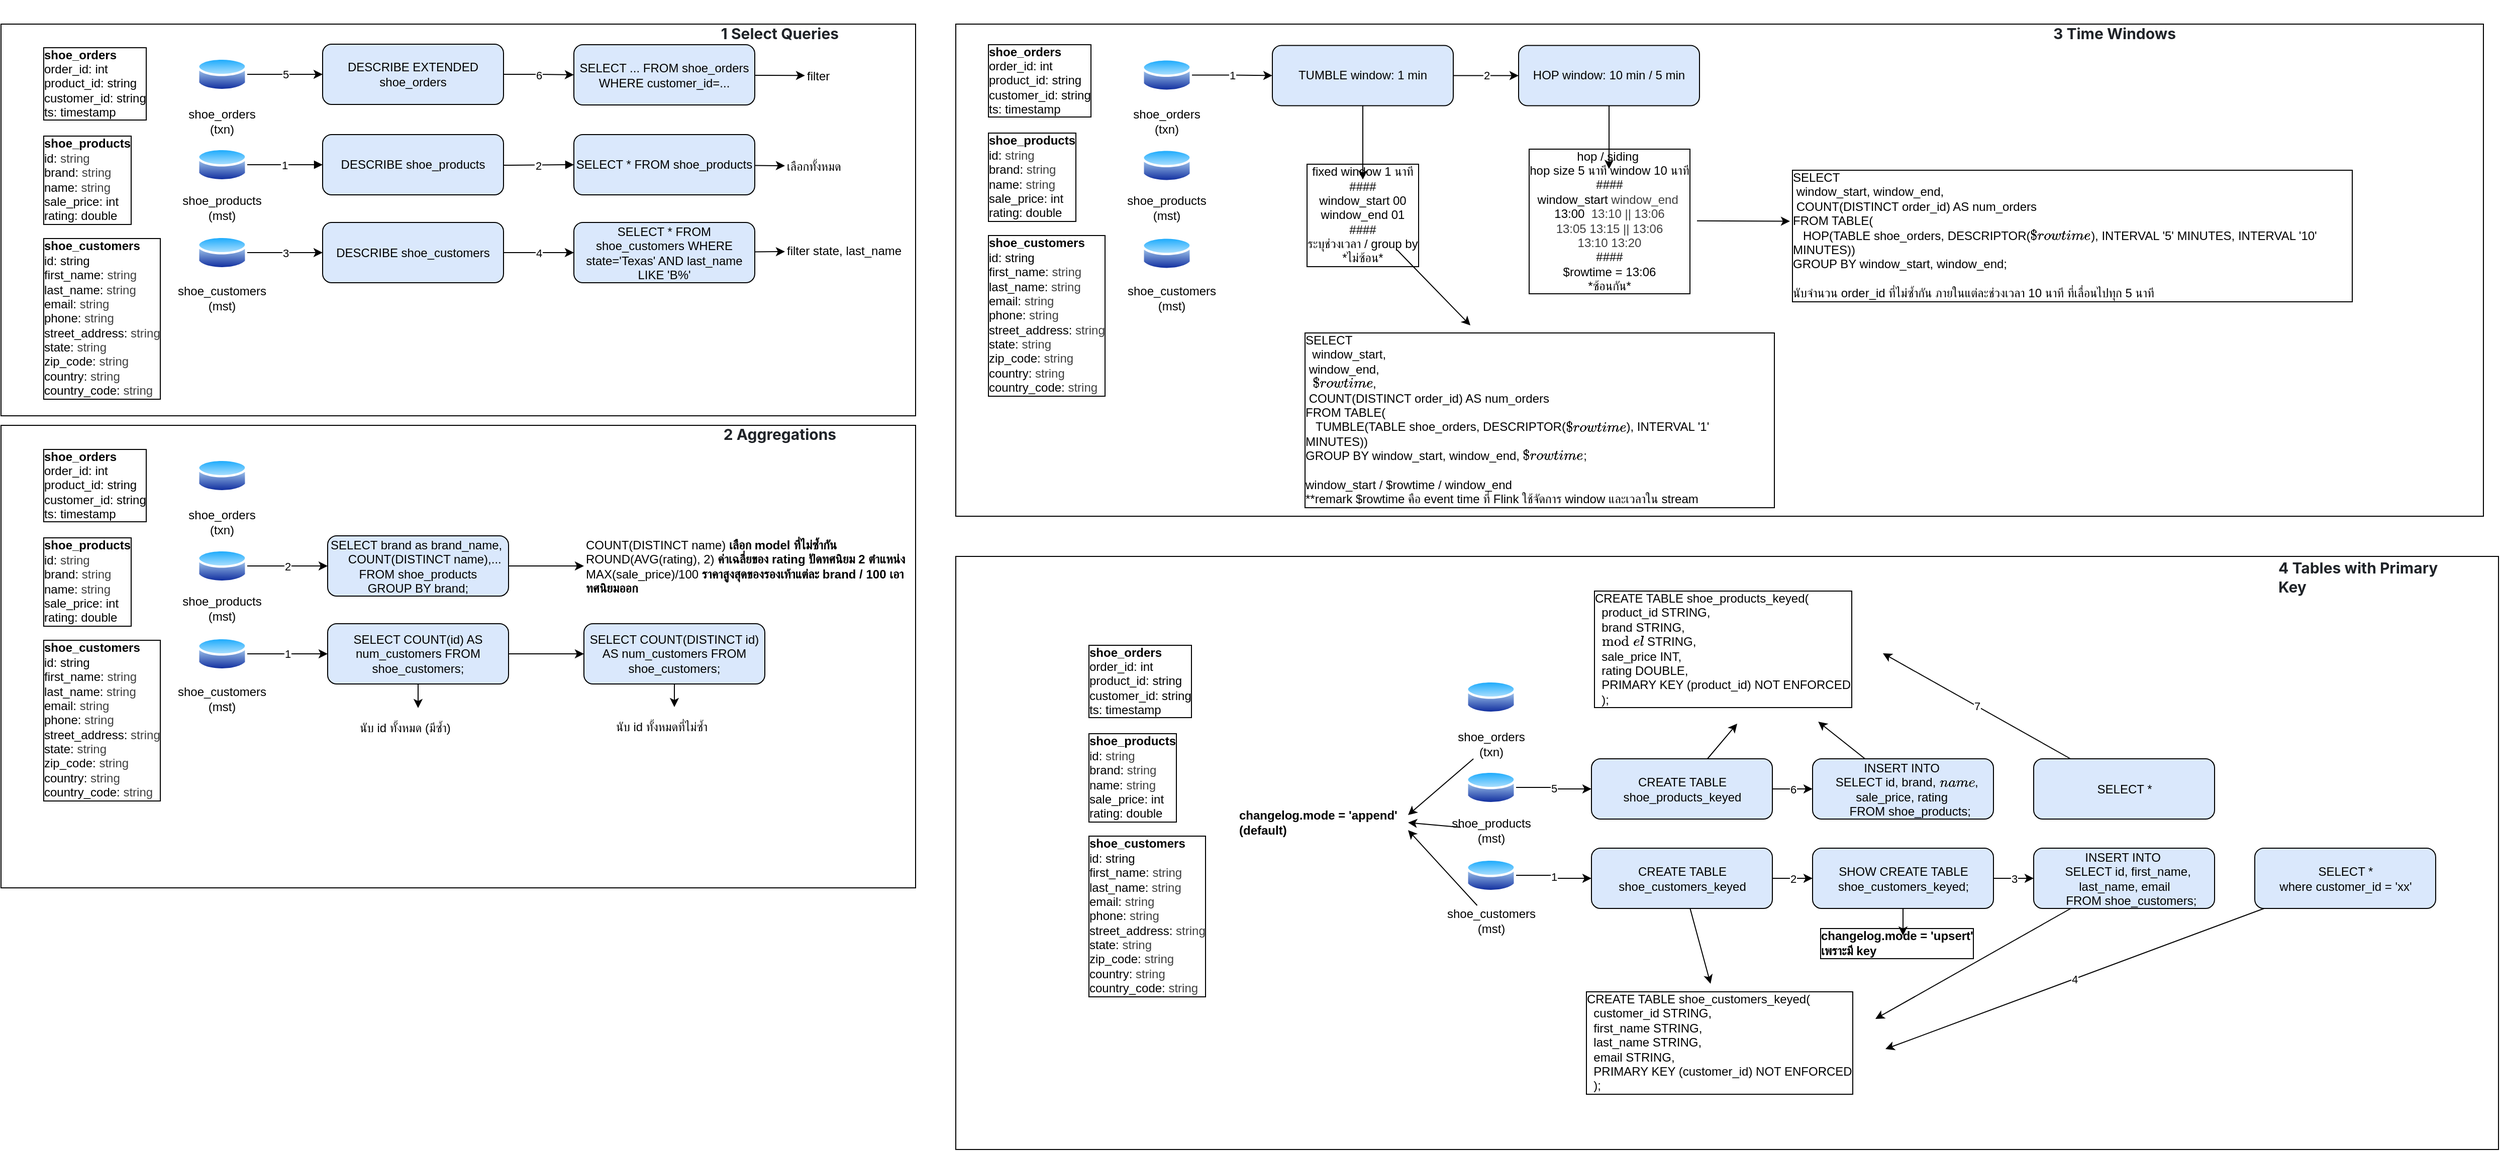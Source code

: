 <mxfile pages="2">
    <diagram name="lab1" id="0">
        <mxGraphModel dx="2850" dy="1948" grid="1" gridSize="10" guides="1" tooltips="1" connect="1" arrows="1" fold="1" page="1" pageScale="1" pageWidth="850" pageHeight="1100" math="0" shadow="0">
            <root>
                <mxCell id="0"/>
                <mxCell id="1" parent="0"/>
                <mxCell id="W1y0I4I2zHLJ1xKDQi8m-16" value="" style="rounded=0;whiteSpace=wrap;html=1;" parent="1" vertex="1">
                    <mxGeometry x="100" y="940" width="910" height="390" as="geometry"/>
                </mxCell>
                <mxCell id="W1y0I4I2zHLJ1xKDQi8m-50" value="" style="rounded=0;whiteSpace=wrap;html=1;" parent="1" vertex="1">
                    <mxGeometry x="100" y="1339.5" width="910" height="460.5" as="geometry"/>
                </mxCell>
                <mxCell id="W1y0I4I2zHLJ1xKDQi8m-63" value="2" style="edgeStyle=orthogonalEdgeStyle;rounded=0;orthogonalLoop=1;jettySize=auto;html=1;entryX=0;entryY=0.5;entryDx=0;entryDy=0;" parent="1" source="W1y0I4I2zHLJ1xKDQi8m-51" target="W1y0I4I2zHLJ1xKDQi8m-60" edge="1">
                    <mxGeometry relative="1" as="geometry"/>
                </mxCell>
                <mxCell id="W1y0I4I2zHLJ1xKDQi8m-51" value="" style="image;aspect=fixed;perimeter=ellipsePerimeter;html=1;align=center;shadow=0;dashed=0;spacingTop=3;image=img/lib/active_directory/database.svg;" parent="1" vertex="1">
                    <mxGeometry x="295" y="1461" width="50" height="37" as="geometry"/>
                </mxCell>
                <mxCell id="W1y0I4I2zHLJ1xKDQi8m-61" value="1" style="edgeStyle=orthogonalEdgeStyle;rounded=0;orthogonalLoop=1;jettySize=auto;html=1;entryX=0;entryY=0.5;entryDx=0;entryDy=0;" parent="1" source="W1y0I4I2zHLJ1xKDQi8m-52" target="W1y0I4I2zHLJ1xKDQi8m-58" edge="1">
                    <mxGeometry relative="1" as="geometry"/>
                </mxCell>
                <mxCell id="W1y0I4I2zHLJ1xKDQi8m-52" value="" style="image;aspect=fixed;perimeter=ellipsePerimeter;html=1;align=center;shadow=0;dashed=0;spacingTop=3;image=img/lib/active_directory/database.svg;" parent="1" vertex="1">
                    <mxGeometry x="295" y="1548.5" width="50" height="37" as="geometry"/>
                </mxCell>
                <mxCell id="W1y0I4I2zHLJ1xKDQi8m-53" value="" style="image;aspect=fixed;perimeter=ellipsePerimeter;html=1;align=center;shadow=0;dashed=0;spacingTop=3;image=img/lib/active_directory/database.svg;" parent="1" vertex="1">
                    <mxGeometry x="295" y="1371" width="50" height="37" as="geometry"/>
                </mxCell>
                <mxCell id="W1y0I4I2zHLJ1xKDQi8m-54" value="shoe_products&lt;div&gt;(mst)&lt;/div&gt;" style="text;html=1;align=center;verticalAlign=middle;whiteSpace=wrap;rounded=0;" parent="1" vertex="1">
                    <mxGeometry x="290" y="1507" width="60" height="30" as="geometry"/>
                </mxCell>
                <mxCell id="W1y0I4I2zHLJ1xKDQi8m-55" value="shoe_customers&lt;div&gt;(mst)&lt;/div&gt;" style="text;html=1;align=center;verticalAlign=middle;whiteSpace=wrap;rounded=0;" parent="1" vertex="1">
                    <mxGeometry x="290" y="1597" width="60" height="30" as="geometry"/>
                </mxCell>
                <mxCell id="W1y0I4I2zHLJ1xKDQi8m-56" value="shoe_orders&lt;div&gt;(txn)&lt;/div&gt;" style="text;html=1;align=center;verticalAlign=middle;whiteSpace=wrap;rounded=0;" parent="1" vertex="1">
                    <mxGeometry x="290" y="1421" width="60" height="30" as="geometry"/>
                </mxCell>
                <mxCell id="W1y0I4I2zHLJ1xKDQi8m-57" value="&lt;h3 style=&quot;box-sizing: border-box; margin-top: 24px; margin-bottom: 16px; font-size: 1.25em; line-height: 1.25; color: rgb(31, 35, 40); font-family: -apple-system, BlinkMacSystemFont, &amp;quot;Segoe UI&amp;quot;, &amp;quot;Noto Sans&amp;quot;, Helvetica, Arial, sans-serif, &amp;quot;Apple Color Emoji&amp;quot;, &amp;quot;Segoe UI Emoji&amp;quot;; text-align: start; background-color: rgb(255, 255, 255);&quot; dir=&quot;auto&quot; class=&quot;heading-element&quot; tabindex=&quot;-1&quot;&gt;2 Aggregations&lt;/h3&gt;" style="text;html=1;align=center;verticalAlign=middle;whiteSpace=wrap;rounded=0;" parent="1" vertex="1">
                    <mxGeometry x="810" y="1330" width="130" height="30" as="geometry"/>
                </mxCell>
                <mxCell id="W1y0I4I2zHLJ1xKDQi8m-62" style="edgeStyle=orthogonalEdgeStyle;rounded=0;orthogonalLoop=1;jettySize=auto;html=1;entryX=0;entryY=0.5;entryDx=0;entryDy=0;" parent="1" source="W1y0I4I2zHLJ1xKDQi8m-58" target="W1y0I4I2zHLJ1xKDQi8m-59" edge="1">
                    <mxGeometry relative="1" as="geometry"/>
                </mxCell>
                <mxCell id="10" value="" style="edgeStyle=none;html=1;" edge="1" parent="1" source="W1y0I4I2zHLJ1xKDQi8m-58" target="8">
                    <mxGeometry relative="1" as="geometry"/>
                </mxCell>
                <mxCell id="W1y0I4I2zHLJ1xKDQi8m-58" value="SELECT COUNT(id) AS num_customers FROM shoe_customers;" style="rounded=1;whiteSpace=wrap;html=1;fillColor=#DAE8FC;" parent="1" vertex="1">
                    <mxGeometry x="425" y="1537" width="180" height="60" as="geometry"/>
                </mxCell>
                <mxCell id="11" value="" style="edgeStyle=none;html=1;" edge="1" parent="1" source="W1y0I4I2zHLJ1xKDQi8m-59" target="9">
                    <mxGeometry relative="1" as="geometry"/>
                </mxCell>
                <mxCell id="W1y0I4I2zHLJ1xKDQi8m-59" value="SELECT COUNT(DISTINCT id) AS num_customers FROM shoe_customers;" style="rounded=1;whiteSpace=wrap;html=1;fillColor=#DAE8FC;" parent="1" vertex="1">
                    <mxGeometry x="680" y="1537" width="180" height="60" as="geometry"/>
                </mxCell>
                <mxCell id="7" style="edgeStyle=none;html=1;entryX=0;entryY=0.5;entryDx=0;entryDy=0;" edge="1" parent="1" source="W1y0I4I2zHLJ1xKDQi8m-60" target="6">
                    <mxGeometry relative="1" as="geometry"/>
                </mxCell>
                <mxCell id="W1y0I4I2zHLJ1xKDQi8m-60" value="&lt;div&gt;SELECT brand as brand_name,&amp;nbsp;&lt;/div&gt;&lt;div&gt;&amp;nbsp; &amp;nbsp; COUNT(DISTINCT name),...&lt;/div&gt;&lt;div&gt;FROM shoe_products&lt;/div&gt;&lt;div&gt;GROUP BY brand;&lt;/div&gt;" style="rounded=1;whiteSpace=wrap;html=1;fillColor=#DAE8FC;" parent="1" vertex="1">
                    <mxGeometry x="425" y="1449.5" width="180" height="60" as="geometry"/>
                </mxCell>
                <mxCell id="W1y0I4I2zHLJ1xKDQi8m-64" value="" style="rounded=0;whiteSpace=wrap;html=1;" parent="1" vertex="1">
                    <mxGeometry x="1050" y="940" width="1520" height="490" as="geometry"/>
                </mxCell>
                <mxCell id="W1y0I4I2zHLJ1xKDQi8m-65" value="" style="image;aspect=fixed;perimeter=ellipsePerimeter;html=1;align=center;shadow=0;dashed=0;spacingTop=3;image=img/lib/active_directory/database.svg;" parent="1" vertex="1">
                    <mxGeometry x="1235" y="1062.25" width="50" height="37" as="geometry"/>
                </mxCell>
                <mxCell id="W1y0I4I2zHLJ1xKDQi8m-66" value="" style="image;aspect=fixed;perimeter=ellipsePerimeter;html=1;align=center;shadow=0;dashed=0;spacingTop=3;image=img/lib/active_directory/database.svg;" parent="1" vertex="1">
                    <mxGeometry x="1235" y="1149.75" width="50" height="37" as="geometry"/>
                </mxCell>
                <mxCell id="W1y0I4I2zHLJ1xKDQi8m-74" value="1" style="edgeStyle=orthogonalEdgeStyle;rounded=0;orthogonalLoop=1;jettySize=auto;html=1;entryX=0;entryY=0.5;entryDx=0;entryDy=0;" parent="1" source="W1y0I4I2zHLJ1xKDQi8m-67" target="W1y0I4I2zHLJ1xKDQi8m-72" edge="1">
                    <mxGeometry relative="1" as="geometry"/>
                </mxCell>
                <mxCell id="W1y0I4I2zHLJ1xKDQi8m-67" value="" style="image;aspect=fixed;perimeter=ellipsePerimeter;html=1;align=center;shadow=0;dashed=0;spacingTop=3;image=img/lib/active_directory/database.svg;" parent="1" vertex="1">
                    <mxGeometry x="1235" y="972.25" width="50" height="37" as="geometry"/>
                </mxCell>
                <mxCell id="W1y0I4I2zHLJ1xKDQi8m-68" value="shoe_products&lt;div&gt;(mst)&lt;/div&gt;" style="text;html=1;align=center;verticalAlign=middle;whiteSpace=wrap;rounded=0;" parent="1" vertex="1">
                    <mxGeometry x="1230" y="1108.25" width="60" height="30" as="geometry"/>
                </mxCell>
                <mxCell id="W1y0I4I2zHLJ1xKDQi8m-69" value="shoe_customers&lt;div&gt;(mst)&lt;/div&gt;" style="text;html=1;align=center;verticalAlign=middle;whiteSpace=wrap;rounded=0;" parent="1" vertex="1">
                    <mxGeometry x="1235" y="1197.5" width="60" height="30" as="geometry"/>
                </mxCell>
                <mxCell id="W1y0I4I2zHLJ1xKDQi8m-70" value="shoe_orders&lt;div&gt;(txn)&lt;/div&gt;" style="text;html=1;align=center;verticalAlign=middle;whiteSpace=wrap;rounded=0;" parent="1" vertex="1">
                    <mxGeometry x="1230" y="1022.25" width="60" height="30" as="geometry"/>
                </mxCell>
                <mxCell id="W1y0I4I2zHLJ1xKDQi8m-71" value="&lt;h3 style=&quot;box-sizing: border-box; margin-top: 24px; margin-bottom: 16px; font-size: 1.25em; line-height: 1.25; color: rgb(31, 35, 40); font-family: -apple-system, BlinkMacSystemFont, &amp;quot;Segoe UI&amp;quot;, &amp;quot;Noto Sans&amp;quot;, Helvetica, Arial, sans-serif, &amp;quot;Apple Color Emoji&amp;quot;, &amp;quot;Segoe UI Emoji&amp;quot;; text-align: start; background-color: rgb(255, 255, 255);&quot; dir=&quot;auto&quot; class=&quot;heading-element&quot; tabindex=&quot;-1&quot;&gt;3 Time Windows&lt;/h3&gt;" style="text;html=1;align=center;verticalAlign=middle;whiteSpace=wrap;rounded=0;" parent="1" vertex="1">
                    <mxGeometry x="2137.5" y="930.5" width="130" height="30" as="geometry"/>
                </mxCell>
                <mxCell id="W1y0I4I2zHLJ1xKDQi8m-75" value="2" style="edgeStyle=orthogonalEdgeStyle;rounded=0;orthogonalLoop=1;jettySize=auto;html=1;entryX=0;entryY=0.5;entryDx=0;entryDy=0;" parent="1" source="W1y0I4I2zHLJ1xKDQi8m-72" target="W1y0I4I2zHLJ1xKDQi8m-73" edge="1">
                    <mxGeometry relative="1" as="geometry"/>
                </mxCell>
                <mxCell id="99" value="" style="edgeStyle=none;html=1;" edge="1" parent="1" source="W1y0I4I2zHLJ1xKDQi8m-72" target="ppsGNRdjM7QvQxgj99Wp-1">
                    <mxGeometry relative="1" as="geometry"/>
                </mxCell>
                <mxCell id="W1y0I4I2zHLJ1xKDQi8m-72" value="TUMBLE window: 1 min" style="rounded=1;whiteSpace=wrap;html=1;fillColor=#DAE8FC;" parent="1" vertex="1">
                    <mxGeometry x="1365" y="961.25" width="180" height="60" as="geometry"/>
                </mxCell>
                <mxCell id="100" value="" style="edgeStyle=none;html=1;" edge="1" parent="1" source="W1y0I4I2zHLJ1xKDQi8m-73" target="ppsGNRdjM7QvQxgj99Wp-3">
                    <mxGeometry relative="1" as="geometry"/>
                </mxCell>
                <mxCell id="W1y0I4I2zHLJ1xKDQi8m-73" value="HOP window: 10 min / 5 min" style="rounded=1;whiteSpace=wrap;html=1;fillColor=#DAE8FC;" parent="1" vertex="1">
                    <mxGeometry x="1610" y="961.25" width="180" height="60" as="geometry"/>
                </mxCell>
                <mxCell id="W1y0I4I2zHLJ1xKDQi8m-76" value="" style="rounded=0;whiteSpace=wrap;html=1;" parent="1" vertex="1">
                    <mxGeometry x="1050" y="1470" width="1535" height="590.5" as="geometry"/>
                </mxCell>
                <mxCell id="W1y0I4I2zHLJ1xKDQi8m-98" value="5" style="edgeStyle=orthogonalEdgeStyle;rounded=0;orthogonalLoop=1;jettySize=auto;html=1;" parent="1" source="W1y0I4I2zHLJ1xKDQi8m-77" target="W1y0I4I2zHLJ1xKDQi8m-88" edge="1">
                    <mxGeometry relative="1" as="geometry"/>
                </mxCell>
                <mxCell id="W1y0I4I2zHLJ1xKDQi8m-77" value="" style="image;aspect=fixed;perimeter=ellipsePerimeter;html=1;align=center;shadow=0;dashed=0;spacingTop=3;image=img/lib/active_directory/database.svg;" parent="1" vertex="1">
                    <mxGeometry x="1557.5" y="1681.5" width="50" height="37" as="geometry"/>
                </mxCell>
                <mxCell id="W1y0I4I2zHLJ1xKDQi8m-91" value="1" style="edgeStyle=orthogonalEdgeStyle;rounded=0;orthogonalLoop=1;jettySize=auto;html=1;entryX=0;entryY=0.5;entryDx=0;entryDy=0;" parent="1" source="W1y0I4I2zHLJ1xKDQi8m-78" target="W1y0I4I2zHLJ1xKDQi8m-85" edge="1">
                    <mxGeometry relative="1" as="geometry"/>
                </mxCell>
                <mxCell id="W1y0I4I2zHLJ1xKDQi8m-78" value="" style="image;aspect=fixed;perimeter=ellipsePerimeter;html=1;align=center;shadow=0;dashed=0;spacingTop=3;image=img/lib/active_directory/database.svg;" parent="1" vertex="1">
                    <mxGeometry x="1557.5" y="1769" width="50" height="37" as="geometry"/>
                </mxCell>
                <mxCell id="W1y0I4I2zHLJ1xKDQi8m-79" value="" style="image;aspect=fixed;perimeter=ellipsePerimeter;html=1;align=center;shadow=0;dashed=0;spacingTop=3;image=img/lib/active_directory/database.svg;" parent="1" vertex="1">
                    <mxGeometry x="1557.5" y="1591.5" width="50" height="37" as="geometry"/>
                </mxCell>
                <mxCell id="88" style="edgeStyle=none;html=1;entryX=1;entryY=0.5;entryDx=0;entryDy=0;" edge="1" parent="1" source="W1y0I4I2zHLJ1xKDQi8m-80" target="79">
                    <mxGeometry relative="1" as="geometry"/>
                </mxCell>
                <mxCell id="W1y0I4I2zHLJ1xKDQi8m-80" value="shoe_products&lt;div&gt;(mst)&lt;/div&gt;" style="text;html=1;align=center;verticalAlign=middle;whiteSpace=wrap;rounded=0;" parent="1" vertex="1">
                    <mxGeometry x="1552.5" y="1727.5" width="60" height="30" as="geometry"/>
                </mxCell>
                <mxCell id="87" style="edgeStyle=none;html=1;entryX=1;entryY=1;entryDx=0;entryDy=0;" edge="1" parent="1" source="W1y0I4I2zHLJ1xKDQi8m-81" target="79">
                    <mxGeometry relative="1" as="geometry"/>
                </mxCell>
                <mxCell id="W1y0I4I2zHLJ1xKDQi8m-81" value="shoe_customers&lt;div&gt;(mst)&lt;/div&gt;" style="text;html=1;align=center;verticalAlign=middle;whiteSpace=wrap;rounded=0;" parent="1" vertex="1">
                    <mxGeometry x="1552.5" y="1817.5" width="60" height="30" as="geometry"/>
                </mxCell>
                <mxCell id="89" style="edgeStyle=none;html=1;entryX=1;entryY=0;entryDx=0;entryDy=0;" edge="1" parent="1" source="W1y0I4I2zHLJ1xKDQi8m-82" target="79">
                    <mxGeometry relative="1" as="geometry"/>
                </mxCell>
                <mxCell id="W1y0I4I2zHLJ1xKDQi8m-82" value="shoe_orders&lt;div&gt;(txn)&lt;/div&gt;" style="text;html=1;align=center;verticalAlign=middle;whiteSpace=wrap;rounded=0;" parent="1" vertex="1">
                    <mxGeometry x="1552.5" y="1641.5" width="60" height="30" as="geometry"/>
                </mxCell>
                <mxCell id="W1y0I4I2zHLJ1xKDQi8m-83" value="&lt;h3 style=&quot;box-sizing: border-box; margin-top: 24px; margin-bottom: 16px; font-size: 1.25em; line-height: 1.25; color: rgb(31, 35, 40); font-family: -apple-system, BlinkMacSystemFont, &amp;quot;Segoe UI&amp;quot;, &amp;quot;Noto Sans&amp;quot;, Helvetica, Arial, sans-serif, &amp;quot;Apple Color Emoji&amp;quot;, &amp;quot;Segoe UI Emoji&amp;quot;; text-align: start; background-color: rgb(255, 255, 255);&quot; dir=&quot;auto&quot; class=&quot;heading-element&quot; tabindex=&quot;-1&quot;&gt;4 Tables with Primary Key&lt;/h3&gt;" style="text;html=1;align=center;verticalAlign=middle;whiteSpace=wrap;rounded=0;" parent="1" vertex="1">
                    <mxGeometry x="2365" y="1471.5" width="180" height="30" as="geometry"/>
                </mxCell>
                <mxCell id="W1y0I4I2zHLJ1xKDQi8m-94" value="3" style="edgeStyle=orthogonalEdgeStyle;rounded=0;orthogonalLoop=1;jettySize=auto;html=1;" parent="1" source="W1y0I4I2zHLJ1xKDQi8m-84" target="W1y0I4I2zHLJ1xKDQi8m-86" edge="1">
                    <mxGeometry relative="1" as="geometry"/>
                </mxCell>
                <mxCell id="82" value="" style="edgeStyle=none;html=1;" edge="1" parent="1" source="W1y0I4I2zHLJ1xKDQi8m-84" target="78">
                    <mxGeometry relative="1" as="geometry"/>
                </mxCell>
                <mxCell id="W1y0I4I2zHLJ1xKDQi8m-84" value="&lt;div&gt;SHOW CREATE TABLE shoe_customers_keyed;&lt;/div&gt;" style="rounded=1;whiteSpace=wrap;html=1;fillColor=#DAE8FC;" parent="1" vertex="1">
                    <mxGeometry x="1902.5" y="1760.5" width="180" height="60" as="geometry"/>
                </mxCell>
                <mxCell id="W1y0I4I2zHLJ1xKDQi8m-92" value="2" style="edgeStyle=orthogonalEdgeStyle;rounded=0;orthogonalLoop=1;jettySize=auto;html=1;entryX=0;entryY=0.5;entryDx=0;entryDy=0;" parent="1" source="W1y0I4I2zHLJ1xKDQi8m-85" target="W1y0I4I2zHLJ1xKDQi8m-84" edge="1">
                    <mxGeometry relative="1" as="geometry"/>
                </mxCell>
                <mxCell id="76" value="" style="edgeStyle=none;html=1;" edge="1" parent="1" source="W1y0I4I2zHLJ1xKDQi8m-85" target="75">
                    <mxGeometry relative="1" as="geometry"/>
                </mxCell>
                <mxCell id="W1y0I4I2zHLJ1xKDQi8m-85" value="&lt;div&gt;CREATE TABLE shoe_customers_keyed&lt;/div&gt;" style="rounded=1;whiteSpace=wrap;html=1;fillColor=#DAE8FC;" parent="1" vertex="1">
                    <mxGeometry x="1682.5" y="1760.5" width="180" height="60" as="geometry"/>
                </mxCell>
                <mxCell id="83" style="edgeStyle=none;html=1;entryX=1;entryY=0.25;entryDx=0;entryDy=0;" edge="1" parent="1" source="W1y0I4I2zHLJ1xKDQi8m-86" target="75">
                    <mxGeometry relative="1" as="geometry"/>
                </mxCell>
                <mxCell id="W1y0I4I2zHLJ1xKDQi8m-86" value="&lt;div&gt;INSERT INTO&amp;nbsp;&lt;/div&gt;&lt;div&gt;&amp;nbsp; SELECT id, first_name, last_name, email&lt;/div&gt;&lt;div&gt;&amp;nbsp; &amp;nbsp; FROM shoe_customers;&lt;/div&gt;" style="rounded=1;whiteSpace=wrap;html=1;fillColor=#DAE8FC;" parent="1" vertex="1">
                    <mxGeometry x="2122.5" y="1760.5" width="180" height="60" as="geometry"/>
                </mxCell>
                <mxCell id="84" value="4" style="edgeStyle=none;html=1;" edge="1" parent="1" source="W1y0I4I2zHLJ1xKDQi8m-87">
                    <mxGeometry relative="1" as="geometry">
                        <mxPoint x="1975" y="1960.5" as="targetPoint"/>
                    </mxGeometry>
                </mxCell>
                <mxCell id="W1y0I4I2zHLJ1xKDQi8m-87" value="&lt;div&gt;SELECT *&lt;/div&gt;&lt;div&gt;where customer_id = &#39;xx&#39;&lt;/div&gt;" style="rounded=1;whiteSpace=wrap;html=1;fillColor=#DAE8FC;" parent="1" vertex="1">
                    <mxGeometry x="2342.5" y="1760.5" width="180" height="60" as="geometry"/>
                </mxCell>
                <mxCell id="W1y0I4I2zHLJ1xKDQi8m-96" value="6" style="edgeStyle=orthogonalEdgeStyle;rounded=0;orthogonalLoop=1;jettySize=auto;html=1;" parent="1" source="W1y0I4I2zHLJ1xKDQi8m-88" target="W1y0I4I2zHLJ1xKDQi8m-89" edge="1">
                    <mxGeometry relative="1" as="geometry"/>
                </mxCell>
                <mxCell id="67" style="edgeStyle=none;html=1;entryX=0.5;entryY=1;entryDx=0;entryDy=0;" edge="1" parent="1" source="W1y0I4I2zHLJ1xKDQi8m-88" target="66">
                    <mxGeometry relative="1" as="geometry"/>
                </mxCell>
                <mxCell id="W1y0I4I2zHLJ1xKDQi8m-88" value="&lt;div&gt;CREATE TABLE shoe_products_keyed&lt;/div&gt;" style="rounded=1;whiteSpace=wrap;html=1;fillColor=#DAE8FC;" parent="1" vertex="1">
                    <mxGeometry x="1682.5" y="1671.5" width="180" height="60" as="geometry"/>
                </mxCell>
                <mxCell id="W1y0I4I2zHLJ1xKDQi8m-89" value="&lt;div&gt;&lt;div&gt;INSERT INTO&amp;nbsp;&lt;/div&gt;&lt;div&gt;&amp;nbsp; SELECT id, brand, `name`, sale_price, rating&amp;nbsp;&lt;/div&gt;&lt;div&gt;&amp;nbsp; &amp;nbsp; FROM shoe_products;&lt;/div&gt;&lt;/div&gt;" style="rounded=1;whiteSpace=wrap;html=1;fillColor=#DAE8FC;" parent="1" vertex="1">
                    <mxGeometry x="1902.5" y="1671.5" width="180" height="60" as="geometry"/>
                </mxCell>
                <mxCell id="73" value="7" style="edgeStyle=none;html=1;entryX=1;entryY=0.5;entryDx=0;entryDy=0;" edge="1" parent="1" source="W1y0I4I2zHLJ1xKDQi8m-90" target="66">
                    <mxGeometry relative="1" as="geometry"/>
                </mxCell>
                <mxCell id="W1y0I4I2zHLJ1xKDQi8m-90" value="&lt;div&gt;SELECT *&lt;/div&gt;" style="rounded=1;whiteSpace=wrap;html=1;fillColor=#DAE8FC;" parent="1" vertex="1">
                    <mxGeometry x="2122.5" y="1671.5" width="180" height="60" as="geometry"/>
                </mxCell>
                <mxCell id="102" value="" style="edgeStyle=none;html=1;" edge="1" parent="1" source="ppsGNRdjM7QvQxgj99Wp-1" target="ppsGNRdjM7QvQxgj99Wp-2">
                    <mxGeometry relative="1" as="geometry"/>
                </mxCell>
                <mxCell id="ppsGNRdjM7QvQxgj99Wp-1" value="fixed window 1 นาที&lt;div&gt;####&lt;/div&gt;&lt;div&gt;window_start 00&lt;/div&gt;&lt;div&gt;window_end 01&lt;/div&gt;&lt;div&gt;####&lt;/div&gt;&lt;div&gt;ระบุช่วงเวลา / group by&lt;/div&gt;&lt;div&gt;*ไม่ซ้อน*&lt;/div&gt;" style="text;html=1;align=center;verticalAlign=middle;whiteSpace=wrap;rounded=0;labelBorderColor=default;" parent="1" vertex="1">
                    <mxGeometry x="1395" y="1094.75" width="120" height="70" as="geometry"/>
                </mxCell>
                <mxCell id="ppsGNRdjM7QvQxgj99Wp-2" value="SELECT&#xa;  window_start,&#xa; window_end,&#xa;  `$rowtime`,&#xa; COUNT(DISTINCT order_id) AS num_orders&#xa;FROM TABLE(&#xa;   TUMBLE(TABLE shoe_orders, DESCRIPTOR(`$rowtime`), INTERVAL &#39;1&#39; MINUTES))&#xa;GROUP BY window_start, window_end, `$rowtime`;&#xa;&#xa;window_start / $rowtime / window_end&#xa;**remark $rowtime คือ event time ที่ Flink ใช้จัดการ window และเวลาใน stream" style="text;whiteSpace=wrap;labelBorderColor=default;" parent="1" vertex="1">
                    <mxGeometry x="1395" y="1240" width="470" height="140" as="geometry"/>
                </mxCell>
                <mxCell id="101" value="" style="edgeStyle=none;html=1;" edge="1" parent="1" source="ppsGNRdjM7QvQxgj99Wp-3" target="ppsGNRdjM7QvQxgj99Wp-4">
                    <mxGeometry relative="1" as="geometry"/>
                </mxCell>
                <mxCell id="ppsGNRdjM7QvQxgj99Wp-3" value="hop / siding&amp;nbsp;&lt;div&gt;hop size 5 นาที window 10 นาที&lt;div&gt;####&lt;/div&gt;&lt;div&gt;window_start&amp;nbsp;&lt;span style=&quot;color: rgb(63, 63, 63); background-color: transparent;&quot;&gt;window_end&lt;/span&gt;&lt;span style=&quot;background-color: transparent;&quot;&gt;&amp;nbsp;&lt;/span&gt;&lt;/div&gt;&lt;div&gt;&lt;span style=&quot;background-color: transparent;&quot;&gt;13:00&amp;nbsp;&lt;/span&gt;&lt;span style=&quot;color: rgb(63, 63, 63); background-color: transparent;&quot;&gt;&amp;nbsp;13:10 ||&amp;nbsp;&lt;/span&gt;&lt;span style=&quot;color: rgb(63, 63, 63); background-color: transparent;&quot;&gt;13:06&lt;/span&gt;&lt;/div&gt;&lt;div&gt;&lt;span style=&quot;color: rgb(63, 63, 63); background-color: transparent;&quot;&gt;13:05 13:15 ||&amp;nbsp;&lt;/span&gt;&lt;span style=&quot;color: rgb(63, 63, 63); background-color: transparent;&quot;&gt;13:06&lt;/span&gt;&lt;/div&gt;&lt;div&gt;&lt;span style=&quot;color: rgb(63, 63, 63); background-color: transparent;&quot;&gt;13:10 13:20&lt;/span&gt;&lt;/div&gt;&lt;div&gt;####&lt;/div&gt;&lt;div&gt;$rowtime = 13:06&lt;/div&gt;&lt;div&gt;*ซ้อนกัน*&lt;/div&gt;&lt;/div&gt;" style="text;html=1;align=center;verticalAlign=middle;whiteSpace=wrap;rounded=0;labelBorderColor=default;" parent="1" vertex="1">
                    <mxGeometry x="1612.5" y="1084.25" width="175" height="102.5" as="geometry"/>
                </mxCell>
                <mxCell id="ppsGNRdjM7QvQxgj99Wp-4" value="SELECT&#xa; window_start, window_end,&#xa; COUNT(DISTINCT order_id) AS num_orders&#xa;FROM TABLE(&#xa;   HOP(TABLE shoe_orders, DESCRIPTOR(`$rowtime`), INTERVAL &#39;5&#39; MINUTES, INTERVAL &#39;10&#39; MINUTES))&#xa;GROUP BY window_start, window_end;&#xa;&#xa;นับจำนวน order_id ที่ไม่ซ้ำกัน ภายในแต่ละช่วงเวลา 10 นาที ที่เลื่อนไปทุก 5 นาที" style="text;whiteSpace=wrap;labelBorderColor=default;" parent="1" vertex="1">
                    <mxGeometry x="1880" y="1077.5" width="560" height="120" as="geometry"/>
                </mxCell>
                <mxCell id="6" value="COUNT(DISTINCT name)&amp;nbsp;&lt;b&gt;เลือก model ที่ไม่ซ้ำกัน&lt;br&gt;&lt;/b&gt;&lt;div&gt;&lt;span style=&quot;background-color: transparent;&quot;&gt;ROUND(AVG(rating), 2)&amp;nbsp;&lt;/span&gt;&lt;b&gt;ค่าเฉลี่ยของ rating ปัดทศนิยม 2 ตำแหน่ง&lt;/b&gt;&lt;/div&gt;&lt;div&gt;&lt;span style=&quot;background-color: transparent;&quot;&gt;MAX(sale_price)/100&amp;nbsp;&lt;/span&gt;&lt;b&gt;ราคาสูงสุดของรองเท้าแต่ละ brand / 100 เอาทศนิยมออก&lt;/b&gt;&lt;/div&gt;" style="text;html=1;align=left;verticalAlign=middle;whiteSpace=wrap;rounded=0;" vertex="1" parent="1">
                    <mxGeometry x="680" y="1444.5" width="325" height="70" as="geometry"/>
                </mxCell>
                <mxCell id="8" value="นับ id ทั้งหมด (มีซ้ำ)" style="text;html=1;align=left;verticalAlign=middle;whiteSpace=wrap;rounded=0;" vertex="1" parent="1">
                    <mxGeometry x="455" y="1621" width="120" height="40" as="geometry"/>
                </mxCell>
                <mxCell id="9" value="นับ id ทั้งหมดที่ไม่ซ้ำ&amp;nbsp;" style="text;html=1;align=left;verticalAlign=middle;whiteSpace=wrap;rounded=0;" vertex="1" parent="1">
                    <mxGeometry x="710" y="1620" width="120" height="40" as="geometry"/>
                </mxCell>
                <mxCell id="66" value="CREATE TABLE shoe_products_keyed(&#xa;  product_id STRING,&#xa;  brand STRING,&#xa;  `model` STRING,&#xa;  sale_price INT,&#xa;  rating DOUBLE,&#xa;  PRIMARY KEY (product_id) NOT ENFORCED&#xa;  );" style="text;whiteSpace=wrap;labelBorderColor=default;" vertex="1" parent="1">
                    <mxGeometry x="1682.5" y="1496.5" width="290" height="140" as="geometry"/>
                </mxCell>
                <mxCell id="74" style="edgeStyle=none;html=1;entryX=0.778;entryY=0.986;entryDx=0;entryDy=0;entryPerimeter=0;" edge="1" parent="1" source="W1y0I4I2zHLJ1xKDQi8m-89" target="66">
                    <mxGeometry relative="1" as="geometry"/>
                </mxCell>
                <mxCell id="75" value="CREATE TABLE shoe_customers_keyed(&#xa;  customer_id STRING,&#xa;  first_name STRING,&#xa;  last_name STRING,&#xa;  email STRING,&#xa;  PRIMARY KEY (customer_id) NOT ENFORCED&#xa;  );" style="text;whiteSpace=wrap;labelBorderColor=default;" vertex="1" parent="1">
                    <mxGeometry x="1675" y="1895.5" width="290" height="140" as="geometry"/>
                </mxCell>
                <mxCell id="78" value="&lt;div&gt;&lt;b&gt;changelog.mode = &#39;upsert&#39;&lt;/b&gt;&lt;/div&gt;&lt;div&gt;&lt;b&gt;เพราะมี key&lt;/b&gt;&lt;/div&gt;" style="text;html=1;align=left;verticalAlign=middle;whiteSpace=wrap;rounded=0;labelBorderColor=default;" vertex="1" parent="1">
                    <mxGeometry x="1907.5" y="1847.5" width="170" height="15" as="geometry"/>
                </mxCell>
                <mxCell id="79" value="&lt;div&gt;&lt;b&gt;changelog.mode = &#39;append&#39;&lt;/b&gt;&lt;/div&gt;&lt;div&gt;&lt;b&gt;(default)&lt;/b&gt;&lt;/div&gt;" style="text;html=1;align=left;verticalAlign=middle;whiteSpace=wrap;rounded=0;" vertex="1" parent="1">
                    <mxGeometry x="1330" y="1727.5" width="170" height="15" as="geometry"/>
                </mxCell>
                <mxCell id="90" value="&lt;div&gt;&lt;b&gt;shoe_orders&lt;/b&gt;&lt;/div&gt;order_id: int&lt;div&gt;product_id: string&lt;/div&gt;&lt;div&gt;customer_id: string&lt;/div&gt;&lt;div&gt;ts: timestamp&lt;/div&gt;" style="text;html=1;align=left;verticalAlign=middle;whiteSpace=wrap;rounded=0;labelBorderColor=default;" vertex="1" parent="1">
                    <mxGeometry x="140" y="964" width="120" height="70" as="geometry"/>
                </mxCell>
                <mxCell id="91" value="&lt;div&gt;&lt;b&gt;shoe_products&lt;/b&gt;&lt;/div&gt;&lt;div&gt;&lt;div&gt;id:&amp;nbsp;&lt;span style=&quot;color: rgb(63, 63, 63);&quot;&gt;string&lt;/span&gt;&lt;/div&gt;&lt;div&gt;brand:&amp;nbsp;&lt;span style=&quot;color: rgb(63, 63, 63);&quot;&gt;string&lt;/span&gt;&lt;/div&gt;&lt;div&gt;&lt;span style=&quot;background-color: transparent;&quot;&gt;name:&amp;nbsp;&lt;/span&gt;&lt;span style=&quot;background-color: transparent; color: rgb(63, 63, 63);&quot;&gt;string&lt;/span&gt;&lt;/div&gt;&lt;div&gt;sale_price: int&lt;/div&gt;&lt;div&gt;rating: double&lt;/div&gt;&lt;/div&gt;" style="text;html=1;align=left;verticalAlign=middle;whiteSpace=wrap;rounded=0;labelBorderColor=default;" vertex="1" parent="1">
                    <mxGeometry x="140" y="1059.75" width="240" height="70" as="geometry"/>
                </mxCell>
                <mxCell id="92" value="&lt;div&gt;&lt;b&gt;shoe_customers&lt;/b&gt;&lt;/div&gt;&lt;div&gt;&lt;div&gt;id: string&lt;/div&gt;&lt;div&gt;first_name:&amp;nbsp;&lt;span style=&quot;color: rgb(63, 63, 63);&quot;&gt;string&lt;/span&gt;&lt;/div&gt;&lt;div&gt;last_name:&amp;nbsp;&lt;span style=&quot;color: rgb(63, 63, 63);&quot;&gt;string&lt;/span&gt;&lt;/div&gt;&lt;div&gt;email:&amp;nbsp;&lt;span style=&quot;color: rgb(63, 63, 63); background-color: transparent;&quot;&gt;string&lt;/span&gt;&lt;/div&gt;&lt;div&gt;phone:&amp;nbsp;&lt;span style=&quot;color: rgb(63, 63, 63);&quot;&gt;string&lt;/span&gt;&lt;/div&gt;&lt;div&gt;street_address:&amp;nbsp;&lt;span style=&quot;color: rgb(63, 63, 63); background-color: transparent;&quot;&gt;string&lt;/span&gt;&lt;/div&gt;&lt;div&gt;state:&amp;nbsp;&lt;span style=&quot;color: rgb(63, 63, 63); background-color: transparent;&quot;&gt;string&lt;/span&gt;&lt;/div&gt;&lt;div&gt;zip_code:&amp;nbsp;&lt;span style=&quot;color: rgb(63, 63, 63);&quot;&gt;string&lt;/span&gt;&lt;/div&gt;&lt;div&gt;country:&amp;nbsp;&lt;span style=&quot;color: rgb(63, 63, 63); background-color: transparent;&quot;&gt;string&lt;/span&gt;&lt;/div&gt;&lt;div&gt;country_code:&amp;nbsp;&lt;span style=&quot;color: rgb(63, 63, 63); background-color: transparent;&quot;&gt;string&lt;/span&gt;&lt;/div&gt;&lt;/div&gt;" style="text;html=1;align=left;verticalAlign=middle;whiteSpace=wrap;rounded=0;labelBorderColor=default;" vertex="1" parent="1">
                    <mxGeometry x="140" y="1197.5" width="325" height="70" as="geometry"/>
                </mxCell>
                <mxCell id="W1y0I4I2zHLJ1xKDQi8m-5" value="" style="image;aspect=fixed;perimeter=ellipsePerimeter;html=1;align=center;shadow=0;dashed=0;spacingTop=3;image=img/lib/active_directory/database.svg;" parent="1" vertex="1">
                    <mxGeometry x="295" y="1061.5" width="50" height="37" as="geometry"/>
                </mxCell>
                <mxCell id="W1y0I4I2zHLJ1xKDQi8m-25" value="3" style="edgeStyle=orthogonalEdgeStyle;rounded=0;orthogonalLoop=1;jettySize=auto;html=1;entryX=0;entryY=0.5;entryDx=0;entryDy=0;" parent="1" source="W1y0I4I2zHLJ1xKDQi8m-6" target="W1y0I4I2zHLJ1xKDQi8m-12" edge="1">
                    <mxGeometry relative="1" as="geometry"/>
                </mxCell>
                <mxCell id="W1y0I4I2zHLJ1xKDQi8m-6" value="" style="image;aspect=fixed;perimeter=ellipsePerimeter;html=1;align=center;shadow=0;dashed=0;spacingTop=3;image=img/lib/active_directory/database.svg;" parent="1" vertex="1">
                    <mxGeometry x="295" y="1149" width="50" height="37" as="geometry"/>
                </mxCell>
                <mxCell id="W1y0I4I2zHLJ1xKDQi8m-27" value="5" style="edgeStyle=orthogonalEdgeStyle;rounded=0;orthogonalLoop=1;jettySize=auto;html=1;entryX=0;entryY=0.5;entryDx=0;entryDy=0;" parent="1" source="W1y0I4I2zHLJ1xKDQi8m-7" target="W1y0I4I2zHLJ1xKDQi8m-14" edge="1">
                    <mxGeometry relative="1" as="geometry"/>
                </mxCell>
                <mxCell id="W1y0I4I2zHLJ1xKDQi8m-7" value="" style="image;aspect=fixed;perimeter=ellipsePerimeter;html=1;align=center;shadow=0;dashed=0;spacingTop=3;image=img/lib/active_directory/database.svg;" parent="1" vertex="1">
                    <mxGeometry x="295" y="971.5" width="50" height="37" as="geometry"/>
                </mxCell>
                <mxCell id="W1y0I4I2zHLJ1xKDQi8m-8" value="shoe_products&lt;div&gt;(mst)&lt;/div&gt;" style="text;html=1;align=center;verticalAlign=middle;whiteSpace=wrap;rounded=0;" parent="1" vertex="1">
                    <mxGeometry x="290" y="1107.5" width="60" height="30" as="geometry"/>
                </mxCell>
                <mxCell id="W1y0I4I2zHLJ1xKDQi8m-9" value="shoe_customers&lt;div&gt;(mst)&lt;/div&gt;" style="text;html=1;align=center;verticalAlign=middle;whiteSpace=wrap;rounded=0;" parent="1" vertex="1">
                    <mxGeometry x="290" y="1197.5" width="60" height="30" as="geometry"/>
                </mxCell>
                <mxCell id="W1y0I4I2zHLJ1xKDQi8m-10" value="shoe_orders&lt;div&gt;(txn)&lt;/div&gt;" style="text;html=1;align=center;verticalAlign=middle;whiteSpace=wrap;rounded=0;" parent="1" vertex="1">
                    <mxGeometry x="290" y="1021.5" width="60" height="30" as="geometry"/>
                </mxCell>
                <mxCell id="37" value="" style="edgeStyle=none;html=1;" edge="1" parent="1" source="W1y0I4I2zHLJ1xKDQi8m-11" target="35">
                    <mxGeometry relative="1" as="geometry"/>
                </mxCell>
                <mxCell id="W1y0I4I2zHLJ1xKDQi8m-11" value="SELECT * FROM shoe_products" style="rounded=1;whiteSpace=wrap;html=1;fillColor=#DAE8FC;container=1;" parent="1" vertex="1">
                    <mxGeometry x="670" y="1050" width="180" height="60" as="geometry"/>
                </mxCell>
                <mxCell id="W1y0I4I2zHLJ1xKDQi8m-26" value="4" style="edgeStyle=orthogonalEdgeStyle;rounded=0;orthogonalLoop=1;jettySize=auto;html=1;entryX=0;entryY=0.5;entryDx=0;entryDy=0;" parent="1" source="W1y0I4I2zHLJ1xKDQi8m-12" target="W1y0I4I2zHLJ1xKDQi8m-13" edge="1">
                    <mxGeometry relative="1" as="geometry"/>
                </mxCell>
                <mxCell id="W1y0I4I2zHLJ1xKDQi8m-12" value="DESCRIBE shoe_customers" style="rounded=1;whiteSpace=wrap;html=1;fillColor=#DAE8FC;" parent="1" vertex="1">
                    <mxGeometry x="420" y="1137.5" width="180" height="60" as="geometry"/>
                </mxCell>
                <mxCell id="64" value="" style="edgeStyle=none;html=1;" edge="1" parent="1" source="W1y0I4I2zHLJ1xKDQi8m-13" target="63">
                    <mxGeometry relative="1" as="geometry"/>
                </mxCell>
                <mxCell id="W1y0I4I2zHLJ1xKDQi8m-13" value="SELECT * FROM shoe_customers WHERE state=&#39;Texas&#39; AND last_name LIKE &#39;B%&#39;" style="rounded=1;whiteSpace=wrap;html=1;fillColor=#DAE8FC;" parent="1" vertex="1">
                    <mxGeometry x="670" y="1137.5" width="180" height="60" as="geometry"/>
                </mxCell>
                <mxCell id="W1y0I4I2zHLJ1xKDQi8m-28" value="6" style="edgeStyle=orthogonalEdgeStyle;rounded=0;orthogonalLoop=1;jettySize=auto;html=1;entryX=0;entryY=0.5;entryDx=0;entryDy=0;" parent="1" source="W1y0I4I2zHLJ1xKDQi8m-14" target="W1y0I4I2zHLJ1xKDQi8m-15" edge="1">
                    <mxGeometry relative="1" as="geometry"/>
                </mxCell>
                <mxCell id="W1y0I4I2zHLJ1xKDQi8m-14" value="DESCRIBE EXTENDED shoe_orders" style="rounded=1;whiteSpace=wrap;html=1;fillColor=#DAE8FC;" parent="1" vertex="1">
                    <mxGeometry x="420" y="960" width="180" height="60" as="geometry"/>
                </mxCell>
                <mxCell id="36" value="" style="edgeStyle=none;html=1;" edge="1" parent="1" source="W1y0I4I2zHLJ1xKDQi8m-15" target="12">
                    <mxGeometry relative="1" as="geometry"/>
                </mxCell>
                <mxCell id="W1y0I4I2zHLJ1xKDQi8m-15" value="SELECT ... FROM shoe_orders WHERE customer_id=..." style="rounded=1;whiteSpace=wrap;html=1;fillColor=#DAE8FC;" parent="1" vertex="1">
                    <mxGeometry x="670" y="960.5" width="180" height="60" as="geometry"/>
                </mxCell>
                <mxCell id="W1y0I4I2zHLJ1xKDQi8m-17" value="&lt;h3 style=&quot;box-sizing: border-box; margin-top: 24px; margin-bottom: 16px; font-size: 1.25em; line-height: 1.25; color: rgb(31, 35, 40); font-family: -apple-system, BlinkMacSystemFont, &amp;quot;Segoe UI&amp;quot;, &amp;quot;Noto Sans&amp;quot;, Helvetica, Arial, sans-serif, &amp;quot;Apple Color Emoji&amp;quot;, &amp;quot;Segoe UI Emoji&amp;quot;; text-align: start; background-color: rgb(255, 255, 255);&quot; dir=&quot;auto&quot; class=&quot;heading-element&quot; tabindex=&quot;-1&quot;&gt;1 Select Queries&lt;/h3&gt;" style="text;html=1;align=center;verticalAlign=middle;whiteSpace=wrap;rounded=0;" parent="1" vertex="1">
                    <mxGeometry x="810" y="930.5" width="130" height="30" as="geometry"/>
                </mxCell>
                <mxCell id="W1y0I4I2zHLJ1xKDQi8m-21" value="DESCRIBE shoe_products" style="rounded=1;whiteSpace=wrap;html=1;fillColor=#DAE8FC;" parent="1" vertex="1">
                    <mxGeometry x="420" y="1050" width="180" height="60" as="geometry"/>
                </mxCell>
                <mxCell id="W1y0I4I2zHLJ1xKDQi8m-20" value="1" style="endArrow=block;exitX=1;exitY=0.5;exitDx=0;exitDy=0;entryX=0;entryY=0.5;entryDx=0;entryDy=0;" parent="1" source="W1y0I4I2zHLJ1xKDQi8m-5" target="W1y0I4I2zHLJ1xKDQi8m-21" edge="1">
                    <mxGeometry relative="1" as="geometry">
                        <mxPoint x="424" y="836" as="sourcePoint"/>
                        <mxPoint x="424" y="876" as="targetPoint"/>
                    </mxGeometry>
                </mxCell>
                <mxCell id="W1y0I4I2zHLJ1xKDQi8m-23" value="2" style="endArrow=block;exitX=1;exitY=0.5;exitDx=0;exitDy=0;entryX=0;entryY=0.5;entryDx=0;entryDy=0;" parent="1" target="W1y0I4I2zHLJ1xKDQi8m-11" edge="1">
                    <mxGeometry relative="1" as="geometry">
                        <mxPoint x="600" y="1080.5" as="sourcePoint"/>
                        <mxPoint x="675" y="1082.5" as="targetPoint"/>
                    </mxGeometry>
                </mxCell>
                <mxCell id="12" value="filter" style="text;html=1;align=left;verticalAlign=middle;whiteSpace=wrap;rounded=0;" vertex="1" parent="1">
                    <mxGeometry x="900" y="971.5" width="120" height="40" as="geometry"/>
                </mxCell>
                <mxCell id="35" value="เลือกทั้งหมด" style="text;html=1;align=left;verticalAlign=middle;whiteSpace=wrap;rounded=0;" vertex="1" parent="1">
                    <mxGeometry x="880" y="1061.5" width="120" height="40" as="geometry"/>
                </mxCell>
                <mxCell id="63" value="filter state, last_name" style="text;html=1;align=left;verticalAlign=middle;whiteSpace=wrap;rounded=0;" vertex="1" parent="1">
                    <mxGeometry x="880" y="1146" width="120" height="40" as="geometry"/>
                </mxCell>
                <mxCell id="93" value="&lt;div&gt;&lt;b&gt;shoe_orders&lt;/b&gt;&lt;/div&gt;order_id: int&lt;div&gt;product_id: string&lt;/div&gt;&lt;div&gt;customer_id: string&lt;/div&gt;&lt;div&gt;ts: timestamp&lt;/div&gt;" style="text;html=1;align=left;verticalAlign=middle;whiteSpace=wrap;rounded=0;labelBorderColor=default;" vertex="1" parent="1">
                    <mxGeometry x="140" y="1364" width="120" height="70" as="geometry"/>
                </mxCell>
                <mxCell id="94" value="&lt;div&gt;&lt;b&gt;shoe_products&lt;/b&gt;&lt;/div&gt;&lt;div&gt;&lt;div&gt;id:&amp;nbsp;&lt;span style=&quot;color: rgb(63, 63, 63);&quot;&gt;string&lt;/span&gt;&lt;/div&gt;&lt;div&gt;brand:&amp;nbsp;&lt;span style=&quot;color: rgb(63, 63, 63);&quot;&gt;string&lt;/span&gt;&lt;/div&gt;&lt;div&gt;&lt;span style=&quot;background-color: transparent;&quot;&gt;name:&amp;nbsp;&lt;/span&gt;&lt;span style=&quot;background-color: transparent; color: rgb(63, 63, 63);&quot;&gt;string&lt;/span&gt;&lt;/div&gt;&lt;div&gt;sale_price: int&lt;/div&gt;&lt;div&gt;rating: double&lt;/div&gt;&lt;/div&gt;" style="text;html=1;align=left;verticalAlign=middle;whiteSpace=wrap;rounded=0;labelBorderColor=default;" vertex="1" parent="1">
                    <mxGeometry x="140" y="1459.75" width="240" height="70" as="geometry"/>
                </mxCell>
                <mxCell id="95" value="&lt;div&gt;&lt;b&gt;shoe_customers&lt;/b&gt;&lt;/div&gt;&lt;div&gt;&lt;div&gt;id: string&lt;/div&gt;&lt;div&gt;first_name:&amp;nbsp;&lt;span style=&quot;color: rgb(63, 63, 63);&quot;&gt;string&lt;/span&gt;&lt;/div&gt;&lt;div&gt;last_name:&amp;nbsp;&lt;span style=&quot;color: rgb(63, 63, 63);&quot;&gt;string&lt;/span&gt;&lt;/div&gt;&lt;div&gt;email:&amp;nbsp;&lt;span style=&quot;color: rgb(63, 63, 63); background-color: transparent;&quot;&gt;string&lt;/span&gt;&lt;/div&gt;&lt;div&gt;phone:&amp;nbsp;&lt;span style=&quot;color: rgb(63, 63, 63);&quot;&gt;string&lt;/span&gt;&lt;/div&gt;&lt;div&gt;street_address:&amp;nbsp;&lt;span style=&quot;color: rgb(63, 63, 63); background-color: transparent;&quot;&gt;string&lt;/span&gt;&lt;/div&gt;&lt;div&gt;state:&amp;nbsp;&lt;span style=&quot;color: rgb(63, 63, 63); background-color: transparent;&quot;&gt;string&lt;/span&gt;&lt;/div&gt;&lt;div&gt;zip_code:&amp;nbsp;&lt;span style=&quot;color: rgb(63, 63, 63);&quot;&gt;string&lt;/span&gt;&lt;/div&gt;&lt;div&gt;country:&amp;nbsp;&lt;span style=&quot;color: rgb(63, 63, 63); background-color: transparent;&quot;&gt;string&lt;/span&gt;&lt;/div&gt;&lt;div&gt;country_code:&amp;nbsp;&lt;span style=&quot;color: rgb(63, 63, 63); background-color: transparent;&quot;&gt;string&lt;/span&gt;&lt;/div&gt;&lt;/div&gt;" style="text;html=1;align=left;verticalAlign=middle;whiteSpace=wrap;rounded=0;labelBorderColor=default;" vertex="1" parent="1">
                    <mxGeometry x="140" y="1597.5" width="325" height="70" as="geometry"/>
                </mxCell>
                <mxCell id="96" value="&lt;div&gt;&lt;b&gt;shoe_orders&lt;/b&gt;&lt;/div&gt;order_id: int&lt;div&gt;product_id: string&lt;/div&gt;&lt;div&gt;customer_id: string&lt;/div&gt;&lt;div&gt;ts: timestamp&lt;/div&gt;" style="text;html=1;align=left;verticalAlign=middle;whiteSpace=wrap;rounded=0;labelBorderColor=default;" vertex="1" parent="1">
                    <mxGeometry x="1080" y="961.25" width="120" height="70" as="geometry"/>
                </mxCell>
                <mxCell id="97" value="&lt;div&gt;&lt;b&gt;shoe_products&lt;/b&gt;&lt;/div&gt;&lt;div&gt;&lt;div&gt;id:&amp;nbsp;&lt;span style=&quot;color: rgb(63, 63, 63);&quot;&gt;string&lt;/span&gt;&lt;/div&gt;&lt;div&gt;brand:&amp;nbsp;&lt;span style=&quot;color: rgb(63, 63, 63);&quot;&gt;string&lt;/span&gt;&lt;/div&gt;&lt;div&gt;&lt;span style=&quot;background-color: transparent;&quot;&gt;name:&amp;nbsp;&lt;/span&gt;&lt;span style=&quot;background-color: transparent; color: rgb(63, 63, 63);&quot;&gt;string&lt;/span&gt;&lt;/div&gt;&lt;div&gt;sale_price: int&lt;/div&gt;&lt;div&gt;rating: double&lt;/div&gt;&lt;/div&gt;" style="text;html=1;align=left;verticalAlign=middle;whiteSpace=wrap;rounded=0;labelBorderColor=default;" vertex="1" parent="1">
                    <mxGeometry x="1080" y="1057" width="240" height="70" as="geometry"/>
                </mxCell>
                <mxCell id="98" value="&lt;div&gt;&lt;b&gt;shoe_customers&lt;/b&gt;&lt;/div&gt;&lt;div&gt;&lt;div&gt;id: string&lt;/div&gt;&lt;div&gt;first_name:&amp;nbsp;&lt;span style=&quot;color: rgb(63, 63, 63);&quot;&gt;string&lt;/span&gt;&lt;/div&gt;&lt;div&gt;last_name:&amp;nbsp;&lt;span style=&quot;color: rgb(63, 63, 63);&quot;&gt;string&lt;/span&gt;&lt;/div&gt;&lt;div&gt;email:&amp;nbsp;&lt;span style=&quot;color: rgb(63, 63, 63); background-color: transparent;&quot;&gt;string&lt;/span&gt;&lt;/div&gt;&lt;div&gt;phone:&amp;nbsp;&lt;span style=&quot;color: rgb(63, 63, 63);&quot;&gt;string&lt;/span&gt;&lt;/div&gt;&lt;div&gt;street_address:&amp;nbsp;&lt;span style=&quot;color: rgb(63, 63, 63); background-color: transparent;&quot;&gt;string&lt;/span&gt;&lt;/div&gt;&lt;div&gt;state:&amp;nbsp;&lt;span style=&quot;color: rgb(63, 63, 63); background-color: transparent;&quot;&gt;string&lt;/span&gt;&lt;/div&gt;&lt;div&gt;zip_code:&amp;nbsp;&lt;span style=&quot;color: rgb(63, 63, 63);&quot;&gt;string&lt;/span&gt;&lt;/div&gt;&lt;div&gt;country:&amp;nbsp;&lt;span style=&quot;color: rgb(63, 63, 63); background-color: transparent;&quot;&gt;string&lt;/span&gt;&lt;/div&gt;&lt;div&gt;country_code:&amp;nbsp;&lt;span style=&quot;color: rgb(63, 63, 63); background-color: transparent;&quot;&gt;string&lt;/span&gt;&lt;/div&gt;&lt;/div&gt;" style="text;html=1;align=left;verticalAlign=middle;whiteSpace=wrap;rounded=0;labelBorderColor=default;" vertex="1" parent="1">
                    <mxGeometry x="1080" y="1194.75" width="140" height="70" as="geometry"/>
                </mxCell>
                <mxCell id="103" value="&lt;div&gt;&lt;b&gt;shoe_orders&lt;/b&gt;&lt;/div&gt;order_id: int&lt;div&gt;product_id: string&lt;/div&gt;&lt;div&gt;customer_id: string&lt;/div&gt;&lt;div&gt;ts: timestamp&lt;/div&gt;" style="text;html=1;align=left;verticalAlign=middle;whiteSpace=wrap;rounded=0;labelBorderColor=default;" vertex="1" parent="1">
                    <mxGeometry x="1180" y="1559" width="120" height="70" as="geometry"/>
                </mxCell>
                <mxCell id="104" value="&lt;div&gt;&lt;b&gt;shoe_products&lt;/b&gt;&lt;/div&gt;&lt;div&gt;&lt;div&gt;id:&amp;nbsp;&lt;span style=&quot;color: rgb(63, 63, 63);&quot;&gt;string&lt;/span&gt;&lt;/div&gt;&lt;div&gt;brand:&amp;nbsp;&lt;span style=&quot;color: rgb(63, 63, 63);&quot;&gt;string&lt;/span&gt;&lt;/div&gt;&lt;div&gt;&lt;span style=&quot;background-color: transparent;&quot;&gt;name:&amp;nbsp;&lt;/span&gt;&lt;span style=&quot;background-color: transparent; color: rgb(63, 63, 63);&quot;&gt;string&lt;/span&gt;&lt;/div&gt;&lt;div&gt;sale_price: int&lt;/div&gt;&lt;div&gt;rating: double&lt;/div&gt;&lt;/div&gt;" style="text;html=1;align=left;verticalAlign=middle;whiteSpace=wrap;rounded=0;labelBorderColor=default;" vertex="1" parent="1">
                    <mxGeometry x="1180" y="1654.75" width="240" height="70" as="geometry"/>
                </mxCell>
                <mxCell id="105" value="&lt;div&gt;&lt;b&gt;shoe_customers&lt;/b&gt;&lt;/div&gt;&lt;div&gt;&lt;div&gt;id: string&lt;/div&gt;&lt;div&gt;first_name:&amp;nbsp;&lt;span style=&quot;color: rgb(63, 63, 63);&quot;&gt;string&lt;/span&gt;&lt;/div&gt;&lt;div&gt;last_name:&amp;nbsp;&lt;span style=&quot;color: rgb(63, 63, 63);&quot;&gt;string&lt;/span&gt;&lt;/div&gt;&lt;div&gt;email:&amp;nbsp;&lt;span style=&quot;color: rgb(63, 63, 63); background-color: transparent;&quot;&gt;string&lt;/span&gt;&lt;/div&gt;&lt;div&gt;phone:&amp;nbsp;&lt;span style=&quot;color: rgb(63, 63, 63);&quot;&gt;string&lt;/span&gt;&lt;/div&gt;&lt;div&gt;street_address:&amp;nbsp;&lt;span style=&quot;color: rgb(63, 63, 63); background-color: transparent;&quot;&gt;string&lt;/span&gt;&lt;/div&gt;&lt;div&gt;state:&amp;nbsp;&lt;span style=&quot;color: rgb(63, 63, 63); background-color: transparent;&quot;&gt;string&lt;/span&gt;&lt;/div&gt;&lt;div&gt;zip_code:&amp;nbsp;&lt;span style=&quot;color: rgb(63, 63, 63);&quot;&gt;string&lt;/span&gt;&lt;/div&gt;&lt;div&gt;country:&amp;nbsp;&lt;span style=&quot;color: rgb(63, 63, 63); background-color: transparent;&quot;&gt;string&lt;/span&gt;&lt;/div&gt;&lt;div&gt;country_code:&amp;nbsp;&lt;span style=&quot;color: rgb(63, 63, 63); background-color: transparent;&quot;&gt;string&lt;/span&gt;&lt;/div&gt;&lt;/div&gt;" style="text;html=1;align=left;verticalAlign=middle;whiteSpace=wrap;rounded=0;labelBorderColor=default;" vertex="1" parent="1">
                    <mxGeometry x="1180" y="1792.5" width="140" height="70" as="geometry"/>
                </mxCell>
            </root>
        </mxGraphModel>
    </diagram>
    <diagram id="5ZJqmnRXjNLmk7BZ6dzV" name="lab2">
        <mxGraphModel dx="2923" dy="1416" grid="1" gridSize="10" guides="1" tooltips="1" connect="1" arrows="1" fold="1" page="1" pageScale="1" pageWidth="850" pageHeight="1100" math="0" shadow="0">
            <root>
                <mxCell id="0"/>
                <mxCell id="1" parent="0"/>
                <mxCell id="XIWTMz5Jl4-uESs2gRyL-9" value="" style="rounded=0;whiteSpace=wrap;html=1;" parent="1" vertex="1">
                    <mxGeometry x="-800" y="689.5" width="850" height="380.5" as="geometry"/>
                </mxCell>
                <mxCell id="XIWTMz5Jl4-uESs2gRyL-10" value="" style="image;aspect=fixed;perimeter=ellipsePerimeter;html=1;align=center;shadow=0;dashed=0;spacingTop=3;image=img/lib/active_directory/database.svg;" parent="1" vertex="1">
                    <mxGeometry x="-595" y="811" width="50" height="37" as="geometry"/>
                </mxCell>
                <mxCell id="FYEY2F3lqp9zsOqkp7zN-2" value="1" style="edgeStyle=orthogonalEdgeStyle;rounded=0;orthogonalLoop=1;jettySize=auto;html=1;" parent="1" source="XIWTMz5Jl4-uESs2gRyL-11" target="FYEY2F3lqp9zsOqkp7zN-1" edge="1">
                    <mxGeometry relative="1" as="geometry"/>
                </mxCell>
                <mxCell id="XIWTMz5Jl4-uESs2gRyL-11" value="" style="image;aspect=fixed;perimeter=ellipsePerimeter;html=1;align=center;shadow=0;dashed=0;spacingTop=3;image=img/lib/active_directory/database.svg;" parent="1" vertex="1">
                    <mxGeometry x="-595" y="898.5" width="50" height="37" as="geometry"/>
                </mxCell>
                <mxCell id="FYEY2F3lqp9zsOqkp7zN-4" value="2" style="edgeStyle=orthogonalEdgeStyle;rounded=0;orthogonalLoop=1;jettySize=auto;html=1;" parent="1" source="XIWTMz5Jl4-uESs2gRyL-12" target="FYEY2F3lqp9zsOqkp7zN-3" edge="1">
                    <mxGeometry relative="1" as="geometry"/>
                </mxCell>
                <mxCell id="XIWTMz5Jl4-uESs2gRyL-12" value="" style="image;aspect=fixed;perimeter=ellipsePerimeter;html=1;align=center;shadow=0;dashed=0;spacingTop=3;image=img/lib/active_directory/database.svg;" parent="1" vertex="1">
                    <mxGeometry x="-595" y="721" width="50" height="37" as="geometry"/>
                </mxCell>
                <mxCell id="XIWTMz5Jl4-uESs2gRyL-13" value="shoe_products&lt;div&gt;(mst)&lt;/div&gt;" style="text;html=1;align=center;verticalAlign=middle;whiteSpace=wrap;rounded=0;" parent="1" vertex="1">
                    <mxGeometry x="-600" y="857" width="60" height="30" as="geometry"/>
                </mxCell>
                <mxCell id="XIWTMz5Jl4-uESs2gRyL-14" value="shoe_customers&lt;div&gt;(mst)&lt;/div&gt;" style="text;html=1;align=center;verticalAlign=middle;whiteSpace=wrap;rounded=0;" parent="1" vertex="1">
                    <mxGeometry x="-600" y="947" width="60" height="30" as="geometry"/>
                </mxCell>
                <mxCell id="XIWTMz5Jl4-uESs2gRyL-15" value="shoe_orders&lt;div&gt;(txn)&lt;/div&gt;" style="text;html=1;align=center;verticalAlign=middle;whiteSpace=wrap;rounded=0;" parent="1" vertex="1">
                    <mxGeometry x="-600" y="771" width="60" height="30" as="geometry"/>
                </mxCell>
                <mxCell id="XIWTMz5Jl4-uESs2gRyL-16" value="&lt;h3 style=&quot;box-sizing: border-box; margin-top: 24px; margin-bottom: 16px; font-size: 1.25em; line-height: 1.25; color: rgb(31, 35, 40); font-family: -apple-system, BlinkMacSystemFont, &amp;quot;Segoe UI&amp;quot;, &amp;quot;Noto Sans&amp;quot;, Helvetica, Arial, sans-serif, &amp;quot;Apple Color Emoji&amp;quot;, &amp;quot;Segoe UI Emoji&amp;quot;; text-align: start; background-color: rgb(255, 255, 255);&quot; dir=&quot;auto&quot; class=&quot;heading-element&quot; tabindex=&quot;-1&quot;&gt;1 Timestamps (ROWTIME)&lt;/h3&gt;" style="text;html=1;align=center;verticalAlign=middle;whiteSpace=wrap;rounded=0;" parent="1" vertex="1">
                    <mxGeometry x="-140" y="680" width="190" height="30" as="geometry"/>
                </mxCell>
                <mxCell id="FYEY2F3lqp9zsOqkp7zN-1" value="&lt;div&gt;SELECT id,$rowtime&amp;nbsp;&lt;/div&gt;&lt;div&gt;FROM shoe_customers&amp;nbsp;&amp;nbsp;&lt;/div&gt;&lt;div&gt;WHERE id = &#39;xx&#39;;&lt;/div&gt;" style="rounded=1;whiteSpace=wrap;html=1;fillColor=#DAE8FC;" parent="1" vertex="1">
                    <mxGeometry x="-490" y="887" width="180" height="60" as="geometry"/>
                </mxCell>
                <mxCell id="FYEY2F3lqp9zsOqkp7zN-3" value="&lt;div&gt;SELECT order_id, customer_id, $rowtime&lt;/div&gt;&lt;div&gt;FROM shoe_orders&lt;/div&gt;&lt;div&gt;WHERE customer_id = &#39;xx&#39;;&lt;/div&gt;" style="rounded=1;whiteSpace=wrap;html=1;fillColor=#DAE8FC;" parent="1" vertex="1">
                    <mxGeometry x="-490" y="709.5" width="180" height="60" as="geometry"/>
                </mxCell>
                <mxCell id="FYEY2F3lqp9zsOqkp7zN-5" value="" style="rounded=0;whiteSpace=wrap;html=1;" parent="1" vertex="1">
                    <mxGeometry x="-800" y="1100" width="1920" height="490" as="geometry"/>
                </mxCell>
                <mxCell id="FYEY2F3lqp9zsOqkp7zN-6" value="" style="image;aspect=fixed;perimeter=ellipsePerimeter;html=1;align=center;shadow=0;dashed=0;spacingTop=3;image=img/lib/active_directory/database.svg;" parent="1" vertex="1">
                    <mxGeometry x="-585" y="1221.5" width="50" height="37" as="geometry"/>
                </mxCell>
                <mxCell id="FYEY2F3lqp9zsOqkp7zN-15" value="2" style="edgeStyle=orthogonalEdgeStyle;rounded=0;orthogonalLoop=1;jettySize=auto;html=1;entryX=0;entryY=0.5;entryDx=0;entryDy=0;" parent="1" source="FYEY2F3lqp9zsOqkp7zN-7" target="FYEY2F3lqp9zsOqkp7zN-13" edge="1">
                    <mxGeometry relative="1" as="geometry"/>
                </mxCell>
                <mxCell id="NC0ky10QCNIaIwJawehR-5" value="4" style="edgeStyle=orthogonalEdgeStyle;rounded=0;orthogonalLoop=1;jettySize=auto;html=1;entryX=0;entryY=0.5;entryDx=0;entryDy=0;" parent="1" source="FYEY2F3lqp9zsOqkp7zN-7" target="NC0ky10QCNIaIwJawehR-2" edge="1">
                    <mxGeometry relative="1" as="geometry">
                        <Array as="points">
                            <mxPoint x="20" y="1327.5"/>
                            <mxPoint x="20" y="1234.5"/>
                        </Array>
                    </mxGeometry>
                </mxCell>
                <mxCell id="FYEY2F3lqp9zsOqkp7zN-7" value="" style="image;aspect=fixed;perimeter=ellipsePerimeter;html=1;align=center;shadow=0;dashed=0;spacingTop=3;image=img/lib/active_directory/database.svg;" parent="1" vertex="1">
                    <mxGeometry x="-585" y="1309" width="50" height="37" as="geometry"/>
                </mxCell>
                <mxCell id="FYEY2F3lqp9zsOqkp7zN-14" value="1" style="edgeStyle=orthogonalEdgeStyle;rounded=0;orthogonalLoop=1;jettySize=auto;html=1;entryX=0;entryY=0.5;entryDx=0;entryDy=0;" parent="1" source="FYEY2F3lqp9zsOqkp7zN-8" target="FYEY2F3lqp9zsOqkp7zN-13" edge="1">
                    <mxGeometry relative="1" as="geometry"/>
                </mxCell>
                <mxCell id="NC0ky10QCNIaIwJawehR-3" value="3" style="edgeStyle=orthogonalEdgeStyle;rounded=0;orthogonalLoop=1;jettySize=auto;html=1;entryX=0;entryY=0.5;entryDx=0;entryDy=0;" parent="1" source="FYEY2F3lqp9zsOqkp7zN-8" target="NC0ky10QCNIaIwJawehR-2" edge="1">
                    <mxGeometry relative="1" as="geometry">
                        <Array as="points">
                            <mxPoint x="20" y="1150.5"/>
                            <mxPoint x="20" y="1234.5"/>
                        </Array>
                    </mxGeometry>
                </mxCell>
                <mxCell id="ooTucOMeOeSmKYjI03cO-3" value="5" style="edgeStyle=orthogonalEdgeStyle;rounded=0;orthogonalLoop=1;jettySize=auto;html=1;entryX=0;entryY=0.5;entryDx=0;entryDy=0;" parent="1" source="FYEY2F3lqp9zsOqkp7zN-8" target="NC0ky10QCNIaIwJawehR-7" edge="1">
                    <mxGeometry relative="1" as="geometry">
                        <Array as="points">
                            <mxPoint x="500" y="1150.5"/>
                            <mxPoint x="500" y="1234.5"/>
                        </Array>
                    </mxGeometry>
                </mxCell>
                <mxCell id="FYEY2F3lqp9zsOqkp7zN-8" value="" style="image;aspect=fixed;perimeter=ellipsePerimeter;html=1;align=center;shadow=0;dashed=0;spacingTop=3;image=img/lib/active_directory/database.svg;" parent="1" vertex="1">
                    <mxGeometry x="-585" y="1131.5" width="50" height="37" as="geometry"/>
                </mxCell>
                <mxCell id="FYEY2F3lqp9zsOqkp7zN-9" value="shoe_products&lt;div&gt;(mst)&lt;/div&gt;" style="text;html=1;align=center;verticalAlign=middle;whiteSpace=wrap;rounded=0;" parent="1" vertex="1">
                    <mxGeometry x="-590" y="1267.5" width="60" height="30" as="geometry"/>
                </mxCell>
                <mxCell id="kA2U2TCj-zdVKaMiICrd-15" style="edgeStyle=none;html=1;entryX=0.5;entryY=0;entryDx=0;entryDy=0;verticalAlign=middle;horizontal=1;" edge="1" parent="1" source="FYEY2F3lqp9zsOqkp7zN-10" target="ooTucOMeOeSmKYjI03cO-1">
                    <mxGeometry relative="1" as="geometry"/>
                </mxCell>
                <mxCell id="FYEY2F3lqp9zsOqkp7zN-10" value="shoe_customers&lt;div&gt;(mst)&lt;/div&gt;" style="text;html=1;align=center;verticalAlign=middle;whiteSpace=wrap;rounded=0;" parent="1" vertex="1">
                    <mxGeometry x="-590" y="1357.5" width="60" height="30" as="geometry"/>
                </mxCell>
                <mxCell id="FYEY2F3lqp9zsOqkp7zN-11" value="shoe_orders&lt;div&gt;(txn)&lt;/div&gt;" style="text;html=1;align=center;verticalAlign=middle;whiteSpace=wrap;rounded=0;" parent="1" vertex="1">
                    <mxGeometry x="-590" y="1181.5" width="60" height="30" as="geometry"/>
                </mxCell>
                <mxCell id="FYEY2F3lqp9zsOqkp7zN-12" value="&lt;h3 style=&quot;box-sizing: border-box; margin-top: 24px; margin-bottom: 16px; font-size: 1.25em; line-height: 1.25; color: rgb(31, 35, 40); font-family: -apple-system, BlinkMacSystemFont, &amp;quot;Segoe UI&amp;quot;, &amp;quot;Noto Sans&amp;quot;, Helvetica, Arial, sans-serif, &amp;quot;Apple Color Emoji&amp;quot;, &amp;quot;Segoe UI Emoji&amp;quot;; text-align: start; background-color: rgb(255, 255, 255);&quot; dir=&quot;auto&quot; class=&quot;heading-element&quot; tabindex=&quot;-1&quot;&gt;2 JOIN&lt;/h3&gt;" style="text;html=1;align=center;verticalAlign=middle;whiteSpace=wrap;rounded=0;" parent="1" vertex="1">
                    <mxGeometry x="1020" y="1100" width="130" height="30" as="geometry"/>
                </mxCell>
                <mxCell id="FYEY2F3lqp9zsOqkp7zN-13" value="&lt;div&gt;SELECT /*+ STATE_TTL(&#39;shoe_orders&#39;=&#39;6h&#39;, &#39;shoe_customers&#39;=&#39;2d&#39;) */&amp;nbsp;&lt;/div&gt;&lt;div&gt;order_id, shoe_orders.`$rowtime`, first_name, last_name&lt;/div&gt;&lt;div&gt;FROM shoe_orders&lt;/div&gt;&lt;div&gt;INNER JOIN shoe_customers&amp;nbsp;&lt;/div&gt;&lt;div&gt;ON shoe_orders.customer_id = shoe_customers.id&lt;/div&gt;&lt;div&gt;WHERE customer_id = &#39;xx&#39;;&lt;/div&gt;" style="rounded=1;whiteSpace=wrap;html=1;fillColor=#DAE8FC;" parent="1" vertex="1">
                    <mxGeometry x="-440" y="1165.5" width="425" height="149" as="geometry"/>
                </mxCell>
                <UserObject label="https://docs.confluent.io/cloud/current/flink/reference/statements/hints.html" link="https://docs.confluent.io/cloud/current/flink/reference/statements/hints.html" id="FYEY2F3lqp9zsOqkp7zN-16">
                    <mxCell style="text;html=1;align=center;verticalAlign=middle;whiteSpace=wrap;rounded=0;" parent="1" vertex="1">
                        <mxGeometry x="-280" y="1120.5" width="60" height="30" as="geometry"/>
                    </mxCell>
                </UserObject>
                <mxCell id="NC0ky10QCNIaIwJawehR-1" value="&#xa;&lt;span style=&quot;color: rgb(31, 35, 40); font-family: -apple-system, BlinkMacSystemFont, &amp;quot;Segoe UI&amp;quot;, &amp;quot;Noto Sans&amp;quot;, Helvetica, Arial, sans-serif, &amp;quot;Apple Color Emoji&amp;quot;, &amp;quot;Segoe UI Emoji&amp;quot;; font-size: 16px; font-style: normal; font-variant-ligatures: normal; font-variant-caps: normal; font-weight: 400; letter-spacing: normal; orphans: 2; text-align: start; text-indent: 0px; text-transform: none; widows: 2; word-spacing: 0px; -webkit-text-stroke-width: 0px; white-space: normal; background-color: rgb(255, 255, 255); text-decoration-thickness: initial; text-decoration-style: initial; text-decoration-color: initial; display: inline !important; float: none;&quot;&gt;duplicates&lt;/span&gt;&#xa;&#xa;" style="text;html=1;align=center;verticalAlign=middle;whiteSpace=wrap;rounded=0;" parent="1" vertex="1">
                    <mxGeometry x="-280" y="1340.5" width="60" height="30" as="geometry"/>
                </mxCell>
                <mxCell id="NC0ky10QCNIaIwJawehR-2" value="&lt;div&gt;SELECT order_id, shoe_orders.`$rowtime` AS order_time, shoe_customers.`$rowtime` AS customer_record_time, email&lt;/div&gt;&lt;div&gt;FROM shoe_orders&lt;/div&gt;&lt;div&gt;INNER JOIN shoe_customers&lt;/div&gt;&lt;div&gt;ON shoe_orders.customer_id = shoe_customers.id&lt;/div&gt;&lt;div&gt;WHERE customer_id = &#39;xx&#39; AND&lt;/div&gt;&lt;div&gt;&amp;nbsp; shoe_orders.`$rowtime` BETWEEN shoe_customers.`$rowtime` - INTERVAL &#39;10&#39; MINUTES AND shoe_customers.`$rowtime`;&lt;/div&gt;" style="rounded=1;whiteSpace=wrap;html=1;fillColor=#DAE8FC;" parent="1" vertex="1">
                    <mxGeometry x="50" y="1160" width="425" height="149" as="geometry"/>
                </mxCell>
                <mxCell id="NC0ky10QCNIaIwJawehR-7" value="&lt;div&gt;SELECT order_id, shoe_orders.`$rowtime`, first_name, last_name&lt;/div&gt;&lt;div&gt;FROM shoe_orders&lt;/div&gt;&lt;div&gt;INNER JOIN shoe_customers_keyed FOR SYSTEM_TIME AS OF shoe_orders.`$rowtime`&lt;/div&gt;&lt;div&gt;ON shoe_orders.customer_id = shoe_customers_keyed.customer_id&lt;/div&gt;&lt;div&gt;WHERE shoe_customers_keyed.customer_id = &#39;xx&#39;;&lt;/div&gt;" style="rounded=1;whiteSpace=wrap;html=1;fillColor=#DAE8FC;" parent="1" vertex="1">
                    <mxGeometry x="540" y="1160" width="520" height="149" as="geometry"/>
                </mxCell>
                <mxCell id="ooTucOMeOeSmKYjI03cO-4" value="6" style="edgeStyle=orthogonalEdgeStyle;rounded=0;orthogonalLoop=1;jettySize=auto;html=1;entryX=0;entryY=0.5;entryDx=0;entryDy=0;" parent="1" source="ooTucOMeOeSmKYjI03cO-1" target="NC0ky10QCNIaIwJawehR-7" edge="1">
                    <mxGeometry relative="1" as="geometry">
                        <Array as="points">
                            <mxPoint x="500" y="1509"/>
                            <mxPoint x="500" y="1235"/>
                        </Array>
                    </mxGeometry>
                </mxCell>
                <mxCell id="ooTucOMeOeSmKYjI03cO-1" value="" style="image;aspect=fixed;perimeter=ellipsePerimeter;html=1;align=center;shadow=0;dashed=0;spacingTop=3;image=img/lib/active_directory/database.svg;" parent="1" vertex="1">
                    <mxGeometry x="-585" y="1490.5" width="50" height="37" as="geometry"/>
                </mxCell>
                <mxCell id="ooTucOMeOeSmKYjI03cO-2" value="shoe_customers_keyed&lt;div&gt;(mst)&lt;/div&gt;" style="text;html=1;align=center;verticalAlign=middle;whiteSpace=wrap;rounded=0;" parent="1" vertex="1">
                    <mxGeometry x="-590" y="1540.5" width="60" height="30" as="geometry"/>
                </mxCell>
                <mxCell id="ooTucOMeOeSmKYjI03cO-5" value="orders temporal&amp;nbsp;&lt;div&gt;join customer at order created&lt;/div&gt;" style="text;html=1;align=center;verticalAlign=middle;whiteSpace=wrap;rounded=0;" parent="1" vertex="1">
                    <mxGeometry x="690" y="1340.5" width="140" height="30" as="geometry"/>
                </mxCell>
                <mxCell id="ooTucOMeOeSmKYjI03cO-31" value="" style="rounded=0;whiteSpace=wrap;html=1;" parent="1" vertex="1">
                    <mxGeometry x="-800" y="1700" width="1930" height="390.5" as="geometry"/>
                </mxCell>
                <mxCell id="ooTucOMeOeSmKYjI03cO-56" style="edgeStyle=orthogonalEdgeStyle;rounded=0;orthogonalLoop=1;jettySize=auto;html=1;entryX=0;entryY=0.5;entryDx=0;entryDy=0;" parent="1" source="ooTucOMeOeSmKYjI03cO-39" target="ooTucOMeOeSmKYjI03cO-47" edge="1">
                    <mxGeometry relative="1" as="geometry"/>
                </mxCell>
                <mxCell id="ooTucOMeOeSmKYjI03cO-39" value="" style="image;aspect=fixed;perimeter=ellipsePerimeter;html=1;align=center;shadow=0;dashed=0;spacingTop=3;image=img/lib/active_directory/database.svg;" parent="1" vertex="1">
                    <mxGeometry x="-135" y="1740.5" width="50" height="37" as="geometry"/>
                </mxCell>
                <mxCell id="ooTucOMeOeSmKYjI03cO-42" value="shoe_orders&lt;div&gt;(txn)&lt;/div&gt;" style="text;html=1;align=center;verticalAlign=middle;whiteSpace=wrap;rounded=0;" parent="1" vertex="1">
                    <mxGeometry x="-140" y="1790.5" width="60" height="30" as="geometry"/>
                </mxCell>
                <mxCell id="ooTucOMeOeSmKYjI03cO-43" value="&lt;h3 style=&quot;box-sizing: border-box; margin-top: 24px; margin-bottom: 16px; font-size: 1.25em; line-height: 1.25; color: rgb(31, 35, 40); font-family: -apple-system, BlinkMacSystemFont, &amp;quot;Segoe UI&amp;quot;, &amp;quot;Noto Sans&amp;quot;, Helvetica, Arial, sans-serif, &amp;quot;Apple Color Emoji&amp;quot;, &amp;quot;Segoe UI Emoji&amp;quot;; text-align: start; background-color: rgb(255, 255, 255);&quot; dir=&quot;auto&quot; class=&quot;heading-element&quot; tabindex=&quot;-1&quot;&gt;3 Data Enrichment&lt;/h3&gt;" style="text;html=1;align=center;verticalAlign=middle;whiteSpace=wrap;rounded=0;" parent="1" vertex="1">
                    <mxGeometry x="830" y="1700" width="130" height="30" as="geometry"/>
                </mxCell>
                <mxCell id="ooTucOMeOeSmKYjI03cO-44" value="&lt;div&gt;CREATE TABLE shoe_order_customer_product(&lt;/div&gt;&lt;div&gt;&amp;nbsp; order_id INT,&lt;/div&gt;&lt;div&gt;&amp;nbsp; first_name STRING,&lt;/div&gt;&lt;div&gt;&amp;nbsp; last_name STRING,&lt;/div&gt;&lt;div&gt;&amp;nbsp; email STRING,&lt;/div&gt;&lt;div&gt;&amp;nbsp; brand STRING,&lt;/div&gt;&lt;div&gt;&amp;nbsp; `model` STRING,&lt;/div&gt;&lt;div&gt;&amp;nbsp; sale_price INT,&lt;/div&gt;&lt;div&gt;&amp;nbsp; rating DOUBLE&lt;/div&gt;&lt;div&gt;)WITH (&lt;/div&gt;&lt;div&gt;&amp;nbsp; &amp;nbsp; &#39;changelog.mode&#39; = &#39;retract&#39;&lt;/div&gt;&lt;div&gt;);&lt;/div&gt;" style="rounded=1;whiteSpace=wrap;html=1;fillColor=#DAE8FC;" parent="1" vertex="1">
                    <mxGeometry x="-775" y="1770.5" width="470" height="225" as="geometry"/>
                </mxCell>
                <mxCell id="ooTucOMeOeSmKYjI03cO-60" style="edgeStyle=orthogonalEdgeStyle;rounded=0;orthogonalLoop=1;jettySize=auto;html=1;entryX=0;entryY=0.5;entryDx=0;entryDy=0;" parent="1" source="ooTucOMeOeSmKYjI03cO-47" target="ooTucOMeOeSmKYjI03cO-59" edge="1">
                    <mxGeometry relative="1" as="geometry"/>
                </mxCell>
                <mxCell id="ooTucOMeOeSmKYjI03cO-47" value="&lt;div&gt;INSERT INTO shoe_order_customer_product(&lt;/div&gt;&lt;div&gt;&amp;nbsp; order_id,&lt;/div&gt;&lt;div&gt;&amp;nbsp; first_name,&lt;/div&gt;&lt;div&gt;&amp;nbsp; last_name,&lt;/div&gt;&lt;div&gt;&amp;nbsp; email,&lt;/div&gt;&lt;div&gt;&amp;nbsp; brand,&lt;/div&gt;&lt;div&gt;&amp;nbsp; `model`,&lt;/div&gt;&lt;div&gt;&amp;nbsp; sale_price,&lt;/div&gt;&lt;div&gt;&amp;nbsp; rating)&lt;/div&gt;&lt;div&gt;SELECT&lt;/div&gt;&lt;div&gt;&amp;nbsp; so.order_id,&lt;/div&gt;&lt;div&gt;&amp;nbsp; sc.first_name,&lt;/div&gt;&lt;div&gt;&amp;nbsp; sc.last_name,&lt;/div&gt;&lt;div&gt;&amp;nbsp; sc.email,&lt;/div&gt;&lt;div&gt;&amp;nbsp; sp.brand,&lt;/div&gt;&lt;div&gt;&amp;nbsp; sp.`model`,&lt;/div&gt;&lt;div&gt;&amp;nbsp; sp.sale_price,&lt;/div&gt;&lt;div&gt;&amp;nbsp; sp.rating&lt;/div&gt;&lt;div&gt;FROM&amp;nbsp;&lt;/div&gt;&lt;div&gt;&amp;nbsp; shoe_orders so&lt;/div&gt;&lt;div&gt;&amp;nbsp; INNER JOIN shoe_customers_keyed sc&amp;nbsp;&lt;/div&gt;&lt;div&gt;&amp;nbsp; &amp;nbsp; ON so.customer_id = sc.customer_id&lt;/div&gt;&lt;div&gt;&amp;nbsp; INNER JOIN shoe_products_keyed sp&lt;/div&gt;&lt;div&gt;&amp;nbsp; &amp;nbsp; ON so.product_id = sp.product_id;&lt;/div&gt;" style="rounded=1;whiteSpace=wrap;html=1;fillColor=#DAE8FC;" parent="1" vertex="1">
                    <mxGeometry x="15" y="1710" width="480" height="370.5" as="geometry"/>
                </mxCell>
                <mxCell id="ooTucOMeOeSmKYjI03cO-57" style="edgeStyle=orthogonalEdgeStyle;rounded=0;orthogonalLoop=1;jettySize=auto;html=1;entryX=0;entryY=0.5;entryDx=0;entryDy=0;" parent="1" source="ooTucOMeOeSmKYjI03cO-51" target="ooTucOMeOeSmKYjI03cO-47" edge="1">
                    <mxGeometry relative="1" as="geometry"/>
                </mxCell>
                <mxCell id="ooTucOMeOeSmKYjI03cO-51" value="" style="image;aspect=fixed;perimeter=ellipsePerimeter;html=1;align=center;shadow=0;dashed=0;spacingTop=3;image=img/lib/active_directory/database.svg;" parent="1" vertex="1">
                    <mxGeometry x="-135" y="1840.5" width="50" height="37" as="geometry"/>
                </mxCell>
                <mxCell id="ooTucOMeOeSmKYjI03cO-52" value="shoe_customers_keyed&lt;div&gt;(mst)&lt;/div&gt;" style="text;html=1;align=center;verticalAlign=middle;whiteSpace=wrap;rounded=0;" parent="1" vertex="1">
                    <mxGeometry x="-140" y="1890.5" width="60" height="30" as="geometry"/>
                </mxCell>
                <mxCell id="ooTucOMeOeSmKYjI03cO-58" style="edgeStyle=orthogonalEdgeStyle;rounded=0;orthogonalLoop=1;jettySize=auto;html=1;entryX=0;entryY=0.5;entryDx=0;entryDy=0;" parent="1" source="ooTucOMeOeSmKYjI03cO-54" target="ooTucOMeOeSmKYjI03cO-47" edge="1">
                    <mxGeometry relative="1" as="geometry"/>
                </mxCell>
                <mxCell id="ooTucOMeOeSmKYjI03cO-54" value="" style="image;aspect=fixed;perimeter=ellipsePerimeter;html=1;align=center;shadow=0;dashed=0;spacingTop=3;image=img/lib/active_directory/database.svg;" parent="1" vertex="1">
                    <mxGeometry x="-135" y="1950.5" width="50" height="37" as="geometry"/>
                </mxCell>
                <mxCell id="ooTucOMeOeSmKYjI03cO-55" value="shoe_products_keyed&lt;div&gt;(mst)&lt;/div&gt;" style="text;html=1;align=center;verticalAlign=middle;whiteSpace=wrap;rounded=0;" parent="1" vertex="1">
                    <mxGeometry x="-140" y="2000.5" width="60" height="30" as="geometry"/>
                </mxCell>
                <mxCell id="ooTucOMeOeSmKYjI03cO-59" value="SELECT * FROM shoe_order_customer_product;" style="rounded=1;whiteSpace=wrap;html=1;fillColor=#DAE8FC;" parent="1" vertex="1">
                    <mxGeometry x="575" y="1865.25" width="180" height="60" as="geometry"/>
                </mxCell>
                <mxCell id="ooTucOMeOeSmKYjI03cO-61" value="" style="rounded=0;whiteSpace=wrap;html=1;" parent="1" vertex="1">
                    <mxGeometry x="-800" y="2170" width="2010" height="390.5" as="geometry"/>
                </mxCell>
                <mxCell id="ooTucOMeOeSmKYjI03cO-78" style="edgeStyle=orthogonalEdgeStyle;rounded=0;orthogonalLoop=1;jettySize=auto;html=1;entryX=0;entryY=0.5;entryDx=0;entryDy=0;" parent="1" source="ooTucOMeOeSmKYjI03cO-63" target="ooTucOMeOeSmKYjI03cO-66" edge="1">
                    <mxGeometry relative="1" as="geometry"/>
                </mxCell>
                <mxCell id="ooTucOMeOeSmKYjI03cO-63" value="" style="image;aspect=fixed;perimeter=ellipsePerimeter;html=1;align=center;shadow=0;dashed=0;spacingTop=3;image=img/lib/active_directory/database.svg;" parent="1" vertex="1">
                    <mxGeometry x="-717.5" y="2320" width="50" height="37" as="geometry"/>
                </mxCell>
                <mxCell id="ooTucOMeOeSmKYjI03cO-64" value="shoe_order_customer_product" style="text;html=1;align=center;verticalAlign=middle;whiteSpace=wrap;rounded=0;" parent="1" vertex="1">
                    <mxGeometry x="-722.5" y="2370" width="60" height="30" as="geometry"/>
                </mxCell>
                <mxCell id="ooTucOMeOeSmKYjI03cO-65" value="&lt;h3 style=&quot;box-sizing: border-box; margin-top: 24px; margin-bottom: 16px; font-size: 1.25em; line-height: 1.25; color: rgb(31, 35, 40); font-family: -apple-system, BlinkMacSystemFont, &amp;quot;Segoe UI&amp;quot;, &amp;quot;Noto Sans&amp;quot;, Helvetica, Arial, sans-serif, &amp;quot;Apple Color Emoji&amp;quot;, &amp;quot;Segoe UI Emoji&amp;quot;; text-align: start; background-color: rgb(255, 255, 255);&quot; dir=&quot;auto&quot; class=&quot;heading-element&quot; tabindex=&quot;-1&quot;&gt;4 Loyalty Levels Calculation&lt;/h3&gt;" style="text;html=1;align=center;verticalAlign=middle;whiteSpace=wrap;rounded=0;" parent="1" vertex="1">
                    <mxGeometry x="980" y="2180" width="220" height="30" as="geometry"/>
                </mxCell>
                <mxCell id="ooTucOMeOeSmKYjI03cO-66" value="&lt;div&gt;SELECT&lt;/div&gt;&lt;div&gt;&amp;nbsp; email,&lt;/div&gt;&lt;div&gt;&amp;nbsp; SUM(sale_price) AS total,&lt;/div&gt;&lt;div&gt;&amp;nbsp; CASE&lt;/div&gt;&lt;div&gt;&amp;nbsp; &amp;nbsp; WHEN SUM(sale_price) &amp;gt; 800000 THEN &#39;GOLD&#39;&lt;/div&gt;&lt;div&gt;&amp;nbsp; &amp;nbsp; WHEN SUM(sale_price) &amp;gt; 70000 THEN &#39;SILVER&#39;&lt;/div&gt;&lt;div&gt;&amp;nbsp; &amp;nbsp; WHEN SUM(sale_price) &amp;gt; 6000 THEN &#39;BRONZE&#39;&lt;/div&gt;&lt;div&gt;&amp;nbsp; &amp;nbsp; ELSE &#39;CLIMBING&#39;&lt;/div&gt;&lt;div&gt;&amp;nbsp; END AS rewards_level&lt;/div&gt;&lt;div&gt;FROM shoe_order_customer_product&lt;/div&gt;&lt;div&gt;GROUP BY email;&lt;/div&gt;" style="rounded=1;whiteSpace=wrap;html=1;fillColor=#DAE8FC;" parent="1" vertex="1">
                    <mxGeometry x="-547.5" y="2226" width="470" height="225" as="geometry"/>
                </mxCell>
                <mxCell id="ooTucOMeOeSmKYjI03cO-79" style="edgeStyle=orthogonalEdgeStyle;rounded=0;orthogonalLoop=1;jettySize=auto;html=1;entryX=0;entryY=0.5;entryDx=0;entryDy=0;" parent="1" source="ooTucOMeOeSmKYjI03cO-76" target="ooTucOMeOeSmKYjI03cO-77" edge="1">
                    <mxGeometry relative="1" as="geometry"/>
                </mxCell>
                <mxCell id="ooTucOMeOeSmKYjI03cO-76" value="&lt;div&gt;CREATE TABLE shoe_loyalty_levels(&lt;/div&gt;&lt;div&gt;&amp;nbsp; email STRING,&lt;/div&gt;&lt;div&gt;&amp;nbsp; total BIGINT,&lt;/div&gt;&lt;div&gt;&amp;nbsp; rewards_level STRING,&lt;/div&gt;&lt;div&gt;&amp;nbsp; PRIMARY KEY (email) NOT ENFORCED&lt;/div&gt;&lt;div&gt;);&lt;/div&gt;" style="rounded=1;whiteSpace=wrap;html=1;fillColor=#DAE8FC;" parent="1" vertex="1">
                    <mxGeometry x="-12.5" y="2226" width="470" height="225" as="geometry"/>
                </mxCell>
                <mxCell id="ooTucOMeOeSmKYjI03cO-81" value="" style="edgeStyle=orthogonalEdgeStyle;rounded=0;orthogonalLoop=1;jettySize=auto;html=1;" parent="1" source="ooTucOMeOeSmKYjI03cO-77" target="ooTucOMeOeSmKYjI03cO-80" edge="1">
                    <mxGeometry relative="1" as="geometry"/>
                </mxCell>
                <mxCell id="ooTucOMeOeSmKYjI03cO-77" value="&lt;div&gt;INSERT INTO shoe_loyalty_levels(&lt;/div&gt;&lt;div&gt;&amp;nbsp;email,&lt;/div&gt;&lt;div&gt;&amp;nbsp;total,&lt;/div&gt;&lt;div&gt;&amp;nbsp;rewards_level)&lt;/div&gt;&lt;div&gt;SELECT&lt;/div&gt;&lt;div&gt;&amp;nbsp; email,&lt;/div&gt;&lt;div&gt;&amp;nbsp; SUM(sale_price) AS total,&lt;/div&gt;&lt;div&gt;&amp;nbsp; CASE&lt;/div&gt;&lt;div&gt;&amp;nbsp; &amp;nbsp; WHEN SUM(sale_price) &amp;gt; 80000000 THEN &#39;GOLD&#39;&lt;/div&gt;&lt;div&gt;&amp;nbsp; &amp;nbsp; WHEN SUM(sale_price) &amp;gt; 7000000 THEN &#39;SILVER&#39;&lt;/div&gt;&lt;div&gt;&amp;nbsp; &amp;nbsp; WHEN SUM(sale_price) &amp;gt; 600000 THEN &#39;BRONZE&#39;&lt;/div&gt;&lt;div&gt;&amp;nbsp; &amp;nbsp; ELSE &#39;CLIMBING&#39;&lt;/div&gt;&lt;div&gt;&amp;nbsp; END AS rewards_level&lt;/div&gt;&lt;div&gt;FROM shoe_order_customer_product&lt;/div&gt;&lt;div&gt;GROUP BY email;&lt;/div&gt;" style="rounded=1;whiteSpace=wrap;html=1;fillColor=#DAE8FC;" parent="1" vertex="1">
                    <mxGeometry x="512.5" y="2198.25" width="363.4" height="280.5" as="geometry"/>
                </mxCell>
                <mxCell id="ooTucOMeOeSmKYjI03cO-80" value="SELECT * FROM shoe_loyalty_levels;" style="rounded=1;whiteSpace=wrap;html=1;fillColor=#DAE8FC;" parent="1" vertex="1">
                    <mxGeometry x="922.5" y="2308.5" width="180" height="60" as="geometry"/>
                </mxCell>
                <mxCell id="kIeIxUJjNZK8YsG05vUq-1" value="" style="rounded=0;whiteSpace=wrap;html=1;" parent="1" vertex="1">
                    <mxGeometry x="-800" y="2610" width="2010" height="580" as="geometry"/>
                </mxCell>
                <mxCell id="kIeIxUJjNZK8YsG05vUq-2" style="edgeStyle=orthogonalEdgeStyle;rounded=0;orthogonalLoop=1;jettySize=auto;html=1;entryX=0;entryY=0.5;entryDx=0;entryDy=0;" parent="1" source="kIeIxUJjNZK8YsG05vUq-3" target="kIeIxUJjNZK8YsG05vUq-6" edge="1">
                    <mxGeometry relative="1" as="geometry"/>
                </mxCell>
                <mxCell id="kIeIxUJjNZK8YsG05vUq-18" style="edgeStyle=orthogonalEdgeStyle;rounded=0;orthogonalLoop=1;jettySize=auto;html=1;entryX=0;entryY=0.5;entryDx=0;entryDy=0;" parent="1" source="kIeIxUJjNZK8YsG05vUq-3" target="kIeIxUJjNZK8YsG05vUq-8" edge="1">
                    <mxGeometry relative="1" as="geometry"/>
                </mxCell>
                <mxCell id="kIeIxUJjNZK8YsG05vUq-3" value="" style="image;aspect=fixed;perimeter=ellipsePerimeter;html=1;align=center;shadow=0;dashed=0;spacingTop=3;image=img/lib/active_directory/database.svg;" parent="1" vertex="1">
                    <mxGeometry x="-712.5" y="2760" width="50" height="37" as="geometry"/>
                </mxCell>
                <mxCell id="kIeIxUJjNZK8YsG05vUq-4" value="shoe_order_customer_product" style="text;html=1;align=center;verticalAlign=middle;whiteSpace=wrap;rounded=0;" parent="1" vertex="1">
                    <mxGeometry x="-717.5" y="2810" width="60" height="30" as="geometry"/>
                </mxCell>
                <mxCell id="kIeIxUJjNZK8YsG05vUq-5" value="&lt;h3 style=&quot;box-sizing: border-box; margin-top: 24px; margin-bottom: 16px; font-size: 1.25em; line-height: 1.25; color: rgb(31, 35, 40); font-family: -apple-system, BlinkMacSystemFont, &amp;quot;Segoe UI&amp;quot;, &amp;quot;Noto Sans&amp;quot;, Helvetica, Arial, sans-serif, &amp;quot;Apple Color Emoji&amp;quot;, &amp;quot;Segoe UI Emoji&amp;quot;; text-align: start; background-color: rgb(255, 255, 255);&quot; dir=&quot;auto&quot; class=&quot;heading-element&quot; tabindex=&quot;-1&quot;&gt;5 Promotions Calculation&lt;/h3&gt;" style="text;html=1;align=center;verticalAlign=middle;whiteSpace=wrap;rounded=0;" parent="1" vertex="1">
                    <mxGeometry x="970" y="2630.25" width="220" height="30" as="geometry"/>
                </mxCell>
                <mxCell id="kIeIxUJjNZK8YsG05vUq-6" value="&lt;div&gt;SELECT&lt;/div&gt;&lt;div&gt;&amp;nbsp; &amp;nbsp;email,&lt;/div&gt;&lt;div&gt;&amp;nbsp; &amp;nbsp;COUNT(*) AS total,&lt;/div&gt;&lt;div&gt;&amp;nbsp; &amp;nbsp;(COUNT(*) % 10) AS sequence,&lt;/div&gt;&lt;div&gt;&amp;nbsp; &amp;nbsp;(COUNT(*) % 10) = 0 AS next_one_free&lt;/div&gt;&lt;div&gt;&amp;nbsp;FROM shoe_order_customer_product&lt;/div&gt;&lt;div&gt;&amp;nbsp;WHERE brand = &#39;Jones-Stokes&#39;&lt;/div&gt;&lt;div&gt;&amp;nbsp;GROUP BY email;&lt;/div&gt;" style="rounded=1;whiteSpace=wrap;html=1;fillColor=#DAE8FC;" parent="1" vertex="1">
                    <mxGeometry x="-515" y="2666" width="470" height="225" as="geometry"/>
                </mxCell>
                <mxCell id="kIeIxUJjNZK8YsG05vUq-8" value="&lt;div&gt;SELECT&lt;/div&gt;&lt;div&gt;&amp;nbsp; &amp;nbsp; &amp;nbsp;email,&lt;/div&gt;&lt;div&gt;&amp;nbsp; &amp;nbsp; &amp;nbsp;COLLECT(brand) AS products,&lt;/div&gt;&lt;div&gt;&amp;nbsp; &amp;nbsp; &amp;nbsp;&#39;bundle_offer&#39; AS promotion_name&lt;/div&gt;&lt;div&gt;&amp;nbsp; FROM shoe_order_customer_product&lt;/div&gt;&lt;div&gt;&amp;nbsp; WHERE brand IN (&#39;Braun-Bruen&#39;, &#39;Will Inc&#39;)&lt;/div&gt;&lt;div&gt;&amp;nbsp; GROUP BY email&lt;/div&gt;&lt;div&gt;&amp;nbsp; HAVING COUNT(DISTINCT brand) = 2 AND COUNT(brand) &amp;gt; 10;&lt;/div&gt;" style="rounded=1;whiteSpace=wrap;html=1;fillColor=#DAE8FC;" parent="1" vertex="1">
                    <mxGeometry x="-515" y="2940" width="470" height="225" as="geometry"/>
                </mxCell>
                <mxCell id="kIeIxUJjNZK8YsG05vUq-17" value="" style="edgeStyle=orthogonalEdgeStyle;rounded=0;orthogonalLoop=1;jettySize=auto;html=1;" parent="1" source="kIeIxUJjNZK8YsG05vUq-11" target="kIeIxUJjNZK8YsG05vUq-14" edge="1">
                    <mxGeometry relative="1" as="geometry"/>
                </mxCell>
                <mxCell id="kIeIxUJjNZK8YsG05vUq-11" value="&lt;div&gt;CREATE TABLE shoe_promotions(&lt;/div&gt;&lt;div&gt;&amp;nbsp; email STRING,&lt;/div&gt;&lt;div&gt;&amp;nbsp; promotion_name STRING,&lt;/div&gt;&lt;div&gt;&amp;nbsp; PRIMARY KEY (email) NOT ENFORCED&lt;/div&gt;&lt;div&gt;);&lt;/div&gt;" style="rounded=1;whiteSpace=wrap;html=1;fillColor=#DAE8FC;" parent="1" vertex="1">
                    <mxGeometry x="10" y="2749.5" width="200" height="111.5" as="geometry"/>
                </mxCell>
                <mxCell id="kIeIxUJjNZK8YsG05vUq-16" style="edgeStyle=orthogonalEdgeStyle;rounded=0;orthogonalLoop=1;jettySize=auto;html=1;entryX=0;entryY=0.5;entryDx=0;entryDy=0;" parent="1" source="kIeIxUJjNZK8YsG05vUq-14" target="kIeIxUJjNZK8YsG05vUq-15" edge="1">
                    <mxGeometry relative="1" as="geometry"/>
                </mxCell>
                <mxCell id="kIeIxUJjNZK8YsG05vUq-14" value="&lt;div&gt;EXECUTE STATEMENT SET&amp;nbsp;&lt;/div&gt;&lt;div&gt;BEGIN&lt;/div&gt;&lt;div&gt;&lt;br&gt;&lt;/div&gt;&lt;div&gt;INSERT INTO shoe_promotions&lt;/div&gt;&lt;div&gt;SELECT&lt;/div&gt;&lt;div&gt;&amp;nbsp; &amp;nbsp;email,&lt;/div&gt;&lt;div&gt;&amp;nbsp; &amp;nbsp;&#39;next_free&#39; AS promotion_name&lt;/div&gt;&lt;div&gt;FROM shoe_order_customer_product&lt;/div&gt;&lt;div&gt;WHERE brand = &#39;Jones-Stokes&#39;&lt;/div&gt;&lt;div&gt;GROUP BY email&lt;/div&gt;&lt;div&gt;HAVING COUNT(*) % 10 = 0;&lt;/div&gt;&lt;div&gt;&lt;br&gt;&lt;/div&gt;&lt;div&gt;INSERT INTO shoe_promotions&lt;/div&gt;&lt;div&gt;SELECT&lt;/div&gt;&lt;div&gt;&amp;nbsp; &amp;nbsp; &amp;nbsp;email,&lt;/div&gt;&lt;div&gt;&amp;nbsp; &amp;nbsp; &amp;nbsp;&#39;bundle_offer&#39; AS promotion_name&lt;/div&gt;&lt;div&gt;&amp;nbsp; FROM shoe_order_customer_product&lt;/div&gt;&lt;div&gt;&amp;nbsp; WHERE brand IN (&#39;Braun-Bruen&#39;, &#39;Will Inc&#39;)&lt;/div&gt;&lt;div&gt;&amp;nbsp; GROUP BY email&lt;/div&gt;&lt;div&gt;&amp;nbsp; HAVING COUNT(DISTINCT brand) = 2 AND COUNT(brand) &amp;gt; 10;&lt;/div&gt;&lt;div&gt;&lt;br&gt;&lt;/div&gt;&lt;div&gt;END;&lt;/div&gt;" style="rounded=1;whiteSpace=wrap;html=1;fillColor=#DAE8FC;" parent="1" vertex="1">
                    <mxGeometry x="300" y="2630.25" width="420" height="350" as="geometry"/>
                </mxCell>
                <mxCell id="kIeIxUJjNZK8YsG05vUq-15" value="SELECT * from shoe_promotions;" style="rounded=1;whiteSpace=wrap;html=1;fillColor=#DAE8FC;" parent="1" vertex="1">
                    <mxGeometry x="835" y="2775.25" width="180" height="60" as="geometry"/>
                </mxCell>
                <mxCell id="hbKVxBWnDmXBtwvc3sIN-1" value="&lt;div&gt;&lt;span style=&quot;background-color: transparent;&quot;&gt;ไม่มีข้อมูลซ้ำเพราะ join ด้วย customers_keyed table&lt;/span&gt;&lt;/div&gt;**Remark&amp;nbsp;&lt;div&gt;customer.keyed ที่จอยกันต้องมีก่อน order created data&lt;/div&gt;" style="text;html=1;align=left;verticalAlign=middle;whiteSpace=wrap;rounded=0;" parent="1" vertex="1">
                    <mxGeometry x="670" y="1440" width="230" height="69.5" as="geometry"/>
                </mxCell>
                <mxCell id="hbKVxBWnDmXBtwvc3sIN-2" value="SELECT order_id, shoe_orders.`$rowtime`, shoe_customers_keyed.`$rowtime` as customer_rowt, first_name, last_name&#xa;FROM shoe_orders&#xa;INNER JOIN shoe_customers_keyed FOR SYSTEM_TIME AS OF shoe_orders.`$rowtime`&#xa;ON shoe_orders.customer_id = shoe_customers_keyed.customer_id&#xa;WHERE shoe_customers_keyed.customer_id = &#39;b523f7f3-0338-4f1f-a951-a387beeb8b6a&#39;;" style="text;whiteSpace=wrap;" parent="1" vertex="1">
                    <mxGeometry x="1160" y="1239" width="560" height="110" as="geometry"/>
                </mxCell>
                <mxCell id="hbKVxBWnDmXBtwvc3sIN-3" value="--- check free next one&#xa;SELECT&#xa;   email,&#xa;   COUNT(*) AS total,&#xa;   (COUNT(*) % 10) AS sequence,&#xa;   (COUNT(*) % 10) = 0 AS next_one_free&#xa; FROM shoe_order_customer_product&#xa; GROUP BY email&#xa;  HAVING (COUNT(*) % 10) = 0;" style="text;whiteSpace=wrap;" parent="1" vertex="1">
                    <mxGeometry x="-442.5" y="3200" width="260" height="140" as="geometry"/>
                </mxCell>
                <mxCell id="hbKVxBWnDmXBtwvc3sIN-4" value="โปรซื้อครบ 10 คู่ คู่ต่อไปฟรี" style="text;whiteSpace=wrap;" parent="1" vertex="1">
                    <mxGeometry x="-380" y="2635.25" width="260" height="140" as="geometry"/>
                </mxCell>
                <mxCell id="hbKVxBWnDmXBtwvc3sIN-5" value="โปรซื้อแบรนด์ร่วมกันเกิน 10 ชิ้น&#xa;ลูกค้าต้องซื้อ ครบทั้งสองแบรนด์ (Braun-Bruen และ Will Inc)" style="text;whiteSpace=wrap;" parent="1" vertex="1">
                    <mxGeometry x="-380" y="2940" width="260" height="140" as="geometry"/>
                </mxCell>
                <mxCell id="hbKVxBWnDmXBtwvc3sIN-6" value="1 ซื้อแบรนด์ &quot;Jones-Stokes&quot; ครบทุก 10 คู่&#xa;ได้โปร next_free&#xa;2 ลูกค้าที่ซื้อครบ ทั้ง 2 แบรนด์ และ มากกว่า 10 คู่รวมกัน ได้โปร bundle_offer &#xa;" style="text;whiteSpace=wrap;" parent="1" vertex="1">
                    <mxGeometry x="400" y="3010" width="260" height="140" as="geometry"/>
                </mxCell>
                <UserObject label="https://docs.confluent.io/cloud/current/flink/reference/sql-examples.html#configure-debezium-format-for-cdc-data" link="https://docs.confluent.io/cloud/current/flink/reference/sql-examples.html#configure-debezium-format-for-cdc-data" id="swaZnutdx5JMuBxbLEJ9-3">
                    <mxCell style="text;whiteSpace=wrap;" parent="1" vertex="1">
                        <mxGeometry x="-760" y="2030.5" width="560" height="50" as="geometry"/>
                    </mxCell>
                </UserObject>
                <mxCell id="kA2U2TCj-zdVKaMiICrd-7" value="&lt;div&gt;&lt;b&gt;shoe_orders&lt;/b&gt;&lt;/div&gt;order_id: int&lt;div&gt;product_id: string&lt;/div&gt;&lt;div&gt;customer_id: string&lt;/div&gt;&lt;div&gt;ts: timestamp&lt;/div&gt;" style="text;html=1;align=left;verticalAlign=middle;whiteSpace=wrap;rounded=0;labelBorderColor=default;" vertex="1" parent="1">
                    <mxGeometry x="-780" y="707.5" width="120" height="70" as="geometry"/>
                </mxCell>
                <mxCell id="kA2U2TCj-zdVKaMiICrd-8" value="&lt;div&gt;&lt;b&gt;shoe_products&lt;/b&gt;&lt;/div&gt;&lt;div&gt;&lt;div&gt;id:&amp;nbsp;&lt;span style=&quot;color: rgb(63, 63, 63);&quot;&gt;string&lt;/span&gt;&lt;/div&gt;&lt;div&gt;brand:&amp;nbsp;&lt;span style=&quot;color: rgb(63, 63, 63);&quot;&gt;string&lt;/span&gt;&lt;/div&gt;&lt;div&gt;&lt;span style=&quot;background-color: transparent;&quot;&gt;name:&amp;nbsp;&lt;/span&gt;&lt;span style=&quot;background-color: transparent; color: rgb(63, 63, 63);&quot;&gt;string&lt;/span&gt;&lt;/div&gt;&lt;div&gt;sale_price: int&lt;/div&gt;&lt;div&gt;rating: double&lt;/div&gt;&lt;/div&gt;" style="text;html=1;align=left;verticalAlign=middle;whiteSpace=wrap;rounded=0;labelBorderColor=default;" vertex="1" parent="1">
                    <mxGeometry x="-780" y="803.25" width="240" height="70" as="geometry"/>
                </mxCell>
                <mxCell id="kA2U2TCj-zdVKaMiICrd-9" value="&lt;div&gt;&lt;b&gt;shoe_customers&lt;/b&gt;&lt;/div&gt;&lt;div&gt;&lt;div&gt;id: string&lt;/div&gt;&lt;div&gt;first_name:&amp;nbsp;&lt;span style=&quot;color: rgb(63, 63, 63);&quot;&gt;string&lt;/span&gt;&lt;/div&gt;&lt;div&gt;last_name:&amp;nbsp;&lt;span style=&quot;color: rgb(63, 63, 63);&quot;&gt;string&lt;/span&gt;&lt;/div&gt;&lt;div&gt;email:&amp;nbsp;&lt;span style=&quot;color: rgb(63, 63, 63); background-color: transparent;&quot;&gt;string&lt;/span&gt;&lt;/div&gt;&lt;div&gt;phone:&amp;nbsp;&lt;span style=&quot;color: rgb(63, 63, 63);&quot;&gt;string&lt;/span&gt;&lt;/div&gt;&lt;div&gt;street_address:&amp;nbsp;&lt;span style=&quot;color: rgb(63, 63, 63); background-color: transparent;&quot;&gt;string&lt;/span&gt;&lt;/div&gt;&lt;div&gt;state:&amp;nbsp;&lt;span style=&quot;color: rgb(63, 63, 63); background-color: transparent;&quot;&gt;string&lt;/span&gt;&lt;/div&gt;&lt;div&gt;zip_code:&amp;nbsp;&lt;span style=&quot;color: rgb(63, 63, 63);&quot;&gt;string&lt;/span&gt;&lt;/div&gt;&lt;div&gt;country:&amp;nbsp;&lt;span style=&quot;color: rgb(63, 63, 63); background-color: transparent;&quot;&gt;string&lt;/span&gt;&lt;/div&gt;&lt;div&gt;country_code:&amp;nbsp;&lt;span style=&quot;color: rgb(63, 63, 63); background-color: transparent;&quot;&gt;string&lt;/span&gt;&lt;/div&gt;&lt;/div&gt;" style="text;html=1;align=left;verticalAlign=middle;whiteSpace=wrap;rounded=0;labelBorderColor=default;" vertex="1" parent="1">
                    <mxGeometry x="-780" y="941" width="140" height="70" as="geometry"/>
                </mxCell>
                <mxCell id="kA2U2TCj-zdVKaMiICrd-10" value="&lt;div&gt;&lt;b&gt;shoe_orders&lt;/b&gt;&lt;/div&gt;order_id: int&lt;div&gt;product_id: string&lt;/div&gt;&lt;div&gt;customer_id: string&lt;/div&gt;&lt;div&gt;ts: timestamp&lt;/div&gt;" style="text;html=1;align=left;verticalAlign=middle;whiteSpace=wrap;rounded=0;labelBorderColor=default;" vertex="1" parent="1">
                    <mxGeometry x="-770" y="1115.5" width="120" height="70" as="geometry"/>
                </mxCell>
                <mxCell id="kA2U2TCj-zdVKaMiICrd-11" value="&lt;div&gt;&lt;b&gt;shoe_products&lt;/b&gt;&lt;/div&gt;&lt;div&gt;&lt;div&gt;id:&amp;nbsp;&lt;span style=&quot;color: rgb(63, 63, 63);&quot;&gt;string&lt;/span&gt;&lt;/div&gt;&lt;div&gt;brand:&amp;nbsp;&lt;span style=&quot;color: rgb(63, 63, 63);&quot;&gt;string&lt;/span&gt;&lt;/div&gt;&lt;div&gt;&lt;span style=&quot;background-color: transparent;&quot;&gt;name:&amp;nbsp;&lt;/span&gt;&lt;span style=&quot;background-color: transparent; color: rgb(63, 63, 63);&quot;&gt;string&lt;/span&gt;&lt;/div&gt;&lt;div&gt;sale_price: int&lt;/div&gt;&lt;div&gt;rating: double&lt;/div&gt;&lt;/div&gt;" style="text;html=1;align=left;verticalAlign=middle;whiteSpace=wrap;rounded=0;labelBorderColor=default;" vertex="1" parent="1">
                    <mxGeometry x="-770" y="1211.25" width="240" height="70" as="geometry"/>
                </mxCell>
                <mxCell id="kA2U2TCj-zdVKaMiICrd-12" value="&lt;div&gt;&lt;b&gt;shoe_customers_keyed&lt;/b&gt;&lt;/div&gt;&lt;div&gt;&lt;div&gt;customer_id: string&lt;/div&gt;&lt;div&gt;first_name:&amp;nbsp;&lt;span style=&quot;color: rgb(63, 63, 63);&quot;&gt;string&lt;/span&gt;&lt;/div&gt;&lt;div&gt;last_name:&amp;nbsp;&lt;span style=&quot;color: rgb(63, 63, 63);&quot;&gt;string&lt;/span&gt;&lt;/div&gt;&lt;div&gt;email:&amp;nbsp;&lt;span style=&quot;color: rgb(63, 63, 63); background-color: transparent;&quot;&gt;string&lt;/span&gt;&lt;/div&gt;&lt;/div&gt;" style="text;html=1;align=left;verticalAlign=middle;whiteSpace=wrap;rounded=0;labelBorderColor=default;" vertex="1" parent="1">
                    <mxGeometry x="-770" y="1480.5" width="140" height="70" as="geometry"/>
                </mxCell>
                <mxCell id="kA2U2TCj-zdVKaMiICrd-14" value="&lt;div&gt;&lt;b&gt;shoe_customers&lt;/b&gt;&lt;/div&gt;&lt;div&gt;&lt;div&gt;id: string&lt;/div&gt;&lt;div&gt;first_name:&amp;nbsp;&lt;span style=&quot;color: rgb(63, 63, 63);&quot;&gt;string&lt;/span&gt;&lt;/div&gt;&lt;div&gt;last_name:&amp;nbsp;&lt;span style=&quot;color: rgb(63, 63, 63);&quot;&gt;string&lt;/span&gt;&lt;/div&gt;&lt;div&gt;email:&amp;nbsp;&lt;span style=&quot;color: rgb(63, 63, 63); background-color: transparent;&quot;&gt;string&lt;/span&gt;&lt;/div&gt;&lt;div&gt;phone:&amp;nbsp;&lt;span style=&quot;color: rgb(63, 63, 63);&quot;&gt;string&lt;/span&gt;&lt;/div&gt;&lt;div&gt;street_address:&amp;nbsp;&lt;span style=&quot;color: rgb(63, 63, 63); background-color: transparent;&quot;&gt;string&lt;/span&gt;&lt;/div&gt;&lt;div&gt;state:&amp;nbsp;&lt;span style=&quot;color: rgb(63, 63, 63); background-color: transparent;&quot;&gt;string&lt;/span&gt;&lt;/div&gt;&lt;div&gt;zip_code:&amp;nbsp;&lt;span style=&quot;color: rgb(63, 63, 63);&quot;&gt;string&lt;/span&gt;&lt;/div&gt;&lt;div&gt;country:&amp;nbsp;&lt;span style=&quot;color: rgb(63, 63, 63); background-color: transparent;&quot;&gt;string&lt;/span&gt;&lt;/div&gt;&lt;div&gt;country_code:&amp;nbsp;&lt;span style=&quot;color: rgb(63, 63, 63); background-color: transparent;&quot;&gt;string&lt;/span&gt;&lt;/div&gt;&lt;/div&gt;" style="text;html=1;align=left;verticalAlign=middle;whiteSpace=wrap;rounded=0;labelBorderColor=default;" vertex="1" parent="1">
                    <mxGeometry x="-770" y="1349" width="140" height="70" as="geometry"/>
                </mxCell>
                <mxCell id="kA2U2TCj-zdVKaMiICrd-17" value="" style="endArrow=classic;startArrow=classic;html=1;entryX=0.833;entryY=0.779;entryDx=0;entryDy=0;entryPerimeter=0;" edge="1" parent="1" target="kA2U2TCj-zdVKaMiICrd-10">
                    <mxGeometry width="50" height="50" relative="1" as="geometry">
                        <mxPoint x="-717.5" y="1327.25" as="sourcePoint"/>
                        <mxPoint x="-547.5" y="1152.75" as="targetPoint"/>
                        <Array as="points">
                            <mxPoint x="-610" y="1250"/>
                        </Array>
                    </mxGeometry>
                </mxCell>
                <mxCell id="kA2U2TCj-zdVKaMiICrd-18" value="" style="endArrow=classic;startArrow=classic;html=1;entryX=0.917;entryY=0.779;entryDx=0;entryDy=0;entryPerimeter=0;exitX=0.786;exitY=0.279;exitDx=0;exitDy=0;exitPerimeter=0;" edge="1" parent="1" source="kA2U2TCj-zdVKaMiICrd-12" target="kA2U2TCj-zdVKaMiICrd-10">
                    <mxGeometry width="50" height="50" relative="1" as="geometry">
                        <mxPoint x="-620" y="1620" as="sourcePoint"/>
                        <mxPoint x="-660" y="1180" as="targetPoint"/>
                        <Array as="points">
                            <mxPoint x="-600" y="1260"/>
                        </Array>
                    </mxGeometry>
                </mxCell>
                <mxCell id="X0SxPta94rZw2bLqJzpC-1" value="Interval join&lt;div&gt;จับคู่เฉพาะ order ที่ถูกสร้างภายใน &lt;strong data-end=&quot;1133&quot; data-start=&quot;1094&quot;&gt;10 นาที &quot;ก่อน&quot; การแก้ไขข้อมูลลูกค้า&lt;/strong&gt;&lt;/div&gt;&lt;div&gt;&lt;strong data-end=&quot;1133&quot; data-start=&quot;1094&quot;&gt;&lt;br&gt;&lt;/strong&gt;&lt;/div&gt;&lt;div&gt;&lt;strong data-end=&quot;1133&quot; data-start=&quot;1094&quot;&gt;หาก customer มีการ update ข้อมูล (เช่น เปลี่ยนอีเมล) และ Flink รับ record ใหม่นั้น &lt;strong data-end=&quot;1277&quot; data-start=&quot;1238&quot;&gt;ภายใน 10 นาทีหลังจากมี order เข้ามา&lt;/strong&gt;, Flink จะ JOIN ให้แสดงว่า order นั้น &lt;strong data-end=&quot;1356&quot; data-start=&quot;1315&quot;&gt;มีผลกับข้อมูลลูกค้าที่อาจจะถูกเปลี่ยน&lt;/strong&gt; (enrichment ภายหลัง)&lt;/strong&gt;&lt;/div&gt;" style="text;html=1;align=center;verticalAlign=middle;whiteSpace=wrap;rounded=0;" vertex="1" parent="1">
                    <mxGeometry x="160" y="1380" width="190" height="50" as="geometry"/>
                </mxCell>
                <UserObject label="https://claude.ai/public/artifacts/9be8c82a-9efb-4718-b5d7-8ffb89c705ba" link="https://claude.ai/public/artifacts/9be8c82a-9efb-4718-b5d7-8ffb89c705ba" id="X0SxPta94rZw2bLqJzpC-2">
                    <mxCell style="text;whiteSpace=wrap;" vertex="1" parent="1">
                        <mxGeometry x="80" y="1480.5" width="420" height="40" as="geometry"/>
                    </mxCell>
                </UserObject>
                <mxCell id="jajSEqbNczDQtT4hFfj4-8" value="&lt;div&gt;&lt;b&gt;shoe_orders&lt;/b&gt;&lt;/div&gt;order_id: int&lt;div&gt;product_id: string&lt;/div&gt;&lt;div&gt;customer_id: string&lt;/div&gt;&lt;div&gt;ts: timestamp&lt;/div&gt;" style="text;html=1;align=left;verticalAlign=middle;whiteSpace=wrap;rounded=0;labelBorderColor=default;" vertex="1" parent="1">
                    <mxGeometry x="-300" y="1730" width="120" height="70" as="geometry"/>
                </mxCell>
                <mxCell id="jajSEqbNczDQtT4hFfj4-10" value="&lt;div&gt;&lt;b&gt;shoe_customers_keyed&lt;/b&gt;&lt;/div&gt;&lt;div&gt;&lt;div&gt;&lt;span style=&quot;color: rgb(0, 0, 0); background-color: transparent;&quot;&gt;customer_id: string primary key&lt;/span&gt;&lt;/div&gt;&lt;span style=&quot;color: rgb(0, 0, 0);&quot;&gt;first_name: string&lt;/span&gt;&lt;br style=&quot;padding: 0px; margin: 0px;&quot;&gt;&lt;span style=&quot;color: rgb(0, 0, 0);&quot;&gt;last_name: string&lt;/span&gt;&lt;br style=&quot;padding: 0px; margin: 0px;&quot;&gt;&lt;span style=&quot;color: rgb(0, 0, 0);&quot;&gt;email string;&lt;/span&gt;&lt;/div&gt;" style="text;html=1;align=left;verticalAlign=middle;whiteSpace=wrap;rounded=0;labelBorderColor=default;" vertex="1" parent="1">
                    <mxGeometry x="-297.5" y="1840.5" width="177.5" height="70" as="geometry"/>
                </mxCell>
                <mxCell id="rZw65LSWamrCjo8rIwxW-1" value="&lt;div&gt;&lt;b&gt;shoe_products_keyed&lt;/b&gt;&lt;/div&gt;&lt;div&gt;&lt;span style=&quot;color: rgb(0, 0, 0);&quot;&gt;product_id: string primary key&lt;/span&gt;&lt;br style=&quot;padding: 0px; margin: 0px;&quot;&gt;&lt;span style=&quot;color: rgb(0, 0, 0);&quot;&gt;brand: string&lt;/span&gt;&lt;br style=&quot;padding: 0px; margin: 0px;&quot;&gt;&lt;span style=&quot;color: rgb(0, 0, 0);&quot;&gt;`model`: string&lt;/span&gt;&lt;br style=&quot;padding: 0px; margin: 0px;&quot;&gt;&lt;span style=&quot;color: rgb(0, 0, 0);&quot;&gt;sale_price: int&lt;/span&gt;&lt;br style=&quot;padding: 0px; margin: 0px;&quot;&gt;&lt;span style=&quot;color: rgb(0, 0, 0);&quot;&gt;rating: double&lt;/span&gt;&lt;/div&gt;" style="text;html=1;align=left;verticalAlign=middle;whiteSpace=wrap;rounded=0;labelBorderColor=default;" vertex="1" parent="1">
                    <mxGeometry x="-297.5" y="1950.5" width="167.5" height="70" as="geometry"/>
                </mxCell>
                <mxCell id="Faap3LqyK__mwfl4DJFJ-1" value="" style="endArrow=classic;startArrow=classic;html=1;exitX=0.437;exitY=0.279;exitDx=0;exitDy=0;entryX=0.917;entryY=0.714;entryDx=0;entryDy=0;entryPerimeter=0;exitPerimeter=0;" edge="1" parent="1" source="jajSEqbNczDQtT4hFfj4-10" target="jajSEqbNczDQtT4hFfj4-8">
                    <mxGeometry width="50" height="50" relative="1" as="geometry">
                        <mxPoint x="-40" y="2060" as="sourcePoint"/>
                        <mxPoint x="-40" y="1730" as="targetPoint"/>
                        <Array as="points">
                            <mxPoint x="-40" y="1800"/>
                        </Array>
                    </mxGeometry>
                </mxCell>
                <mxCell id="Faap3LqyK__mwfl4DJFJ-2" value="" style="endArrow=classic;startArrow=classic;html=1;exitX=0.403;exitY=0.136;exitDx=0;exitDy=0;entryX=0.833;entryY=0.571;entryDx=0;entryDy=0;entryPerimeter=0;exitPerimeter=0;" edge="1" parent="1" source="rZw65LSWamrCjo8rIwxW-1" target="jajSEqbNczDQtT4hFfj4-8">
                    <mxGeometry width="50" height="50" relative="1" as="geometry">
                        <mxPoint x="-210" y="1870" as="sourcePoint"/>
                        <mxPoint x="-180" y="1790" as="targetPoint"/>
                        <Array as="points">
                            <mxPoint x="-20" y="1790"/>
                        </Array>
                    </mxGeometry>
                </mxCell>
                <mxCell id="Faap3LqyK__mwfl4DJFJ-3" value="&lt;span style=&quot;background-color: light-dark(#ffffff, var(--ge-dark-color, #121212));&quot;&gt;คำนวนยอดซื้อสะสมของลูกค้าแต่ละคน แล้วจัด ระดับสมาชิก&lt;/span&gt;&lt;div&gt;&lt;span style=&quot;background-color: light-dark(#ffffff, var(--ge-dark-color, #121212));&quot;&gt;&lt;br&gt;&lt;br&gt;&lt;br&gt;&lt;/span&gt;&lt;table&gt;&lt;thead&gt;&lt;tr&gt;&lt;th&gt;&lt;span style=&quot;background-color: light-dark(#ffffff, var(--ge-dark-color, #121212));&quot;&gt;ยอดซื้อรวม&lt;/span&gt;&lt;/th&gt;&lt;th&gt;&lt;span style=&quot;background-color: light-dark(#ffffff, var(--ge-dark-color, #121212));&quot;&gt;ระดับสมาชิก&lt;/span&gt;&lt;/th&gt;&lt;/tr&gt;&lt;/thead&gt;&lt;tbody&gt;&lt;tr&gt;&lt;td&gt;&lt;span style=&quot;background-color: light-dark(#ffffff, var(--ge-dark-color, #121212));&quot;&gt;&amp;gt; 80,000,000&lt;/span&gt;&lt;/td&gt;&lt;td&gt;&lt;span style=&quot;background-color: light-dark(#ffffff, var(--ge-dark-color, #121212));&quot;&gt;GOLD&lt;/span&gt;&lt;/td&gt;&lt;/tr&gt;&lt;tr&gt;&lt;td&gt;&lt;span style=&quot;background-color: light-dark(#ffffff, var(--ge-dark-color, #121212));&quot;&gt;&amp;gt; 7,000,000&lt;/span&gt;&lt;/td&gt;&lt;td&gt;&lt;span style=&quot;background-color: light-dark(#ffffff, var(--ge-dark-color, #121212));&quot;&gt;SILVER&lt;/span&gt;&lt;/td&gt;&lt;/tr&gt;&lt;tr&gt;&lt;td&gt;&lt;span style=&quot;background-color: light-dark(#ffffff, var(--ge-dark-color, #121212));&quot;&gt;&amp;gt; 600,000&lt;/span&gt;&lt;/td&gt;&lt;td&gt;&lt;span style=&quot;background-color: light-dark(#ffffff, var(--ge-dark-color, #121212));&quot;&gt;BRONZE&lt;/span&gt;&lt;/td&gt;&lt;/tr&gt;&lt;tr&gt;&lt;td&gt;&lt;span style=&quot;background-color: light-dark(#ffffff, var(--ge-dark-color, #121212));&quot;&gt;น้อยกว่านั้น&lt;/span&gt;&lt;/td&gt;&lt;td&gt;&lt;span style=&quot;background-color: light-dark(#ffffff, var(--ge-dark-color, #121212));&quot;&gt;CLIMBING&lt;/span&gt;&lt;/td&gt;&lt;/tr&gt;&lt;/tbody&gt;&lt;/table&gt;&lt;/div&gt;" style="text;html=1;align=left;verticalAlign=middle;whiteSpace=wrap;rounded=0;" vertex="1" parent="1">
                    <mxGeometry x="890" y="2440" width="345" height="70" as="geometry"/>
                </mxCell>
            </root>
        </mxGraphModel>
    </diagram>
</mxfile>